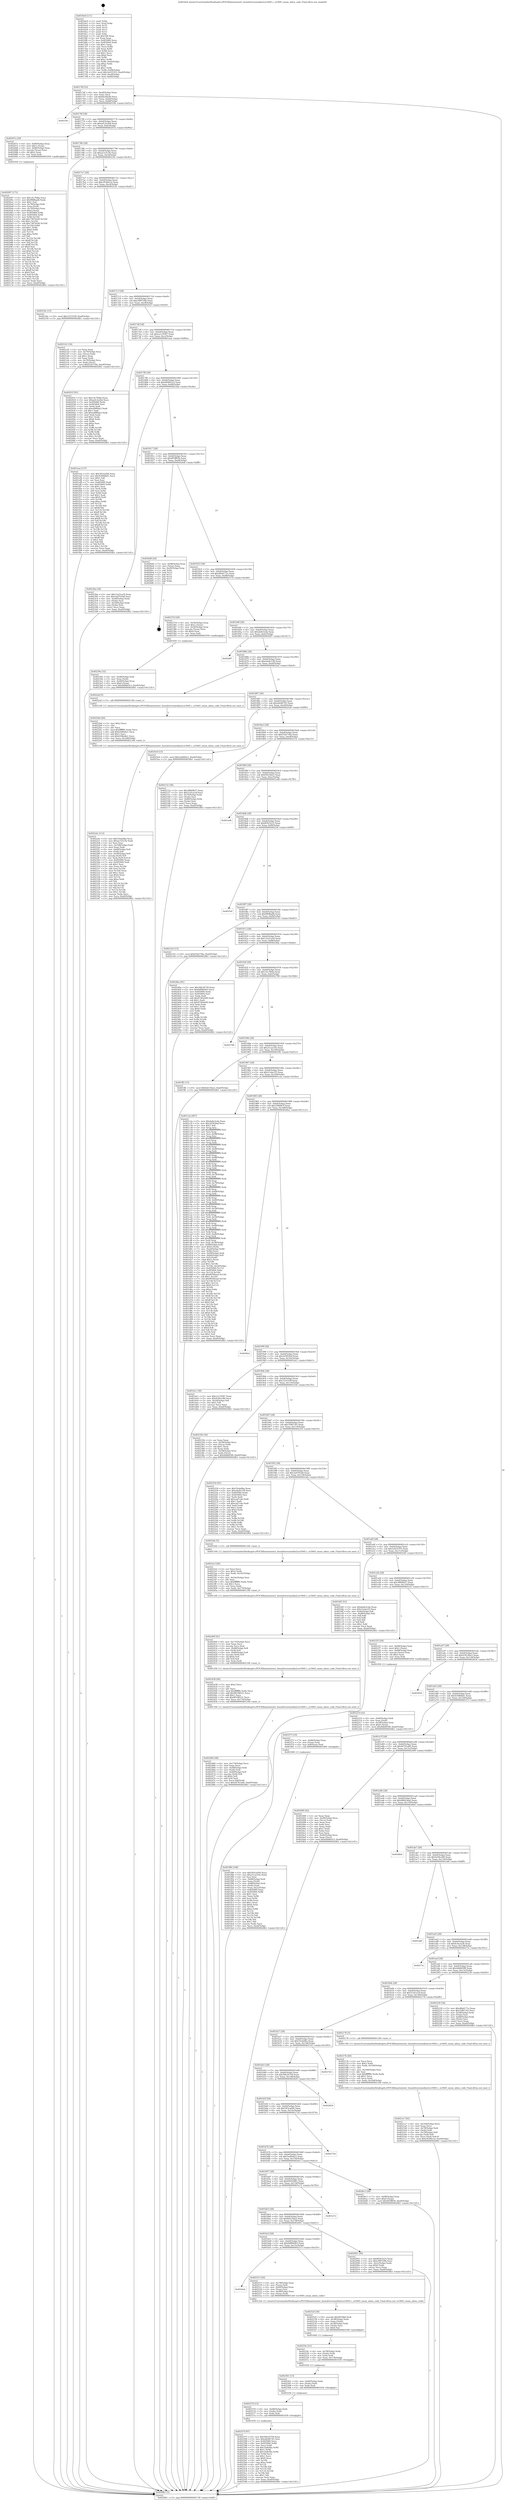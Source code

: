 digraph "0x4016e0" {
  label = "0x4016e0 (/mnt/c/Users/mathe/Desktop/tcc/POCII/binaries/extr_linuxdriversmediai2cov5645.c_ov5645_enum_mbus_code_Final-ollvm.out::main(0))"
  labelloc = "t"
  node[shape=record]

  Entry [label="",width=0.3,height=0.3,shape=circle,fillcolor=black,style=filled]
  "0x40174f" [label="{
     0x40174f [32]\l
     | [instrs]\l
     &nbsp;&nbsp;0x40174f \<+6\>: mov -0xa0(%rbp),%eax\l
     &nbsp;&nbsp;0x401755 \<+2\>: mov %eax,%ecx\l
     &nbsp;&nbsp;0x401757 \<+6\>: sub $0x8ecfdcd0,%ecx\l
     &nbsp;&nbsp;0x40175d \<+6\>: mov %eax,-0xb4(%rbp)\l
     &nbsp;&nbsp;0x401763 \<+6\>: mov %ecx,-0xb8(%rbp)\l
     &nbsp;&nbsp;0x401769 \<+6\>: je 00000000004025fe \<main+0xf1e\>\l
  }"]
  "0x4025fe" [label="{
     0x4025fe\l
  }", style=dashed]
  "0x40176f" [label="{
     0x40176f [28]\l
     | [instrs]\l
     &nbsp;&nbsp;0x40176f \<+5\>: jmp 0000000000401774 \<main+0x94\>\l
     &nbsp;&nbsp;0x401774 \<+6\>: mov -0xb4(%rbp),%eax\l
     &nbsp;&nbsp;0x40177a \<+5\>: sub $0xad12e2bd,%eax\l
     &nbsp;&nbsp;0x40177f \<+6\>: mov %eax,-0xbc(%rbp)\l
     &nbsp;&nbsp;0x401785 \<+6\>: je 000000000040207a \<main+0x99a\>\l
  }"]
  Exit [label="",width=0.3,height=0.3,shape=circle,fillcolor=black,style=filled,peripheries=2]
  "0x40207a" [label="{
     0x40207a [29]\l
     | [instrs]\l
     &nbsp;&nbsp;0x40207a \<+4\>: mov -0x80(%rbp),%rax\l
     &nbsp;&nbsp;0x40207e \<+6\>: movl $0x1,(%rax)\l
     &nbsp;&nbsp;0x402084 \<+4\>: mov -0x80(%rbp),%rax\l
     &nbsp;&nbsp;0x402088 \<+3\>: movslq (%rax),%rax\l
     &nbsp;&nbsp;0x40208b \<+4\>: shl $0x2,%rax\l
     &nbsp;&nbsp;0x40208f \<+3\>: mov %rax,%rdi\l
     &nbsp;&nbsp;0x402092 \<+5\>: call 0000000000401050 \<malloc@plt\>\l
     | [calls]\l
     &nbsp;&nbsp;0x401050 \{1\} (unknown)\l
  }"]
  "0x40178b" [label="{
     0x40178b [28]\l
     | [instrs]\l
     &nbsp;&nbsp;0x40178b \<+5\>: jmp 0000000000401790 \<main+0xb0\>\l
     &nbsp;&nbsp;0x401790 \<+6\>: mov -0xb4(%rbp),%eax\l
     &nbsp;&nbsp;0x401796 \<+5\>: sub $0xae7e5c5b,%eax\l
     &nbsp;&nbsp;0x40179b \<+6\>: mov %eax,-0xc0(%rbp)\l
     &nbsp;&nbsp;0x4017a1 \<+6\>: je 000000000040234c \<main+0xc6c\>\l
  }"]
  "0x40257f" [label="{
     0x40257f [97]\l
     | [instrs]\l
     &nbsp;&nbsp;0x40257f \<+5\>: mov $0x56b34759,%eax\l
     &nbsp;&nbsp;0x402584 \<+5\>: mov $0xeb046745,%esi\l
     &nbsp;&nbsp;0x402589 \<+7\>: mov 0x405060,%ecx\l
     &nbsp;&nbsp;0x402590 \<+8\>: mov 0x405064,%r8d\l
     &nbsp;&nbsp;0x402598 \<+3\>: mov %ecx,%r9d\l
     &nbsp;&nbsp;0x40259b \<+7\>: sub $0x1fa8cfba,%r9d\l
     &nbsp;&nbsp;0x4025a2 \<+4\>: sub $0x1,%r9d\l
     &nbsp;&nbsp;0x4025a6 \<+7\>: add $0x1fa8cfba,%r9d\l
     &nbsp;&nbsp;0x4025ad \<+4\>: imul %r9d,%ecx\l
     &nbsp;&nbsp;0x4025b1 \<+3\>: and $0x1,%ecx\l
     &nbsp;&nbsp;0x4025b4 \<+3\>: cmp $0x0,%ecx\l
     &nbsp;&nbsp;0x4025b7 \<+4\>: sete %r10b\l
     &nbsp;&nbsp;0x4025bb \<+4\>: cmp $0xa,%r8d\l
     &nbsp;&nbsp;0x4025bf \<+4\>: setl %r11b\l
     &nbsp;&nbsp;0x4025c3 \<+3\>: mov %r10b,%bl\l
     &nbsp;&nbsp;0x4025c6 \<+3\>: and %r11b,%bl\l
     &nbsp;&nbsp;0x4025c9 \<+3\>: xor %r11b,%r10b\l
     &nbsp;&nbsp;0x4025cc \<+3\>: or %r10b,%bl\l
     &nbsp;&nbsp;0x4025cf \<+3\>: test $0x1,%bl\l
     &nbsp;&nbsp;0x4025d2 \<+3\>: cmovne %esi,%eax\l
     &nbsp;&nbsp;0x4025d5 \<+6\>: mov %eax,-0xa0(%rbp)\l
     &nbsp;&nbsp;0x4025db \<+5\>: jmp 00000000004028b1 \<main+0x11d1\>\l
  }"]
  "0x40234c" [label="{
     0x40234c [15]\l
     | [instrs]\l
     &nbsp;&nbsp;0x40234c \<+10\>: movl $0x332101ff,-0xa0(%rbp)\l
     &nbsp;&nbsp;0x402356 \<+5\>: jmp 00000000004028b1 \<main+0x11d1\>\l
  }"]
  "0x4017a7" [label="{
     0x4017a7 [28]\l
     | [instrs]\l
     &nbsp;&nbsp;0x4017a7 \<+5\>: jmp 00000000004017ac \<main+0xcc\>\l
     &nbsp;&nbsp;0x4017ac \<+6\>: mov -0xb4(%rbp),%eax\l
     &nbsp;&nbsp;0x4017b2 \<+5\>: sub $0xc9546e1d,%eax\l
     &nbsp;&nbsp;0x4017b7 \<+6\>: mov %eax,-0xc4(%rbp)\l
     &nbsp;&nbsp;0x4017bd \<+6\>: je 00000000004021d1 \<main+0xaf1\>\l
  }"]
  "0x402570" [label="{
     0x402570 [15]\l
     | [instrs]\l
     &nbsp;&nbsp;0x402570 \<+4\>: mov -0x48(%rbp),%rdx\l
     &nbsp;&nbsp;0x402574 \<+3\>: mov (%rdx),%rdx\l
     &nbsp;&nbsp;0x402577 \<+3\>: mov %rdx,%rdi\l
     &nbsp;&nbsp;0x40257a \<+5\>: call 0000000000401030 \<free@plt\>\l
     | [calls]\l
     &nbsp;&nbsp;0x401030 \{1\} (unknown)\l
  }"]
  "0x4021d1" [label="{
     0x4021d1 [34]\l
     | [instrs]\l
     &nbsp;&nbsp;0x4021d1 \<+2\>: xor %eax,%eax\l
     &nbsp;&nbsp;0x4021d3 \<+4\>: mov -0x70(%rbp),%rcx\l
     &nbsp;&nbsp;0x4021d7 \<+2\>: mov (%rcx),%edx\l
     &nbsp;&nbsp;0x4021d9 \<+3\>: sub $0x1,%eax\l
     &nbsp;&nbsp;0x4021dc \<+2\>: sub %eax,%edx\l
     &nbsp;&nbsp;0x4021de \<+4\>: mov -0x70(%rbp),%rcx\l
     &nbsp;&nbsp;0x4021e2 \<+2\>: mov %edx,(%rcx)\l
     &nbsp;&nbsp;0x4021e4 \<+10\>: movl $0xf32b739a,-0xa0(%rbp)\l
     &nbsp;&nbsp;0x4021ee \<+5\>: jmp 00000000004028b1 \<main+0x11d1\>\l
  }"]
  "0x4017c3" [label="{
     0x4017c3 [28]\l
     | [instrs]\l
     &nbsp;&nbsp;0x4017c3 \<+5\>: jmp 00000000004017c8 \<main+0xe8\>\l
     &nbsp;&nbsp;0x4017c8 \<+6\>: mov -0xb4(%rbp),%eax\l
     &nbsp;&nbsp;0x4017ce \<+5\>: sub $0xc9f9729b,%eax\l
     &nbsp;&nbsp;0x4017d3 \<+6\>: mov %eax,-0xc8(%rbp)\l
     &nbsp;&nbsp;0x4017d9 \<+6\>: je 000000000040201f \<main+0x93f\>\l
  }"]
  "0x402561" [label="{
     0x402561 [15]\l
     | [instrs]\l
     &nbsp;&nbsp;0x402561 \<+4\>: mov -0x60(%rbp),%rdx\l
     &nbsp;&nbsp;0x402565 \<+3\>: mov (%rdx),%rdx\l
     &nbsp;&nbsp;0x402568 \<+3\>: mov %rdx,%rdi\l
     &nbsp;&nbsp;0x40256b \<+5\>: call 0000000000401030 \<free@plt\>\l
     | [calls]\l
     &nbsp;&nbsp;0x401030 \{1\} (unknown)\l
  }"]
  "0x40201f" [label="{
     0x40201f [91]\l
     | [instrs]\l
     &nbsp;&nbsp;0x40201f \<+5\>: mov $0x14c7fd4a,%eax\l
     &nbsp;&nbsp;0x402024 \<+5\>: mov $0xad12e2bd,%ecx\l
     &nbsp;&nbsp;0x402029 \<+7\>: mov 0x405060,%edx\l
     &nbsp;&nbsp;0x402030 \<+7\>: mov 0x405064,%esi\l
     &nbsp;&nbsp;0x402037 \<+2\>: mov %edx,%edi\l
     &nbsp;&nbsp;0x402039 \<+6\>: sub $0xed9f0da3,%edi\l
     &nbsp;&nbsp;0x40203f \<+3\>: sub $0x1,%edi\l
     &nbsp;&nbsp;0x402042 \<+6\>: add $0xed9f0da3,%edi\l
     &nbsp;&nbsp;0x402048 \<+3\>: imul %edi,%edx\l
     &nbsp;&nbsp;0x40204b \<+3\>: and $0x1,%edx\l
     &nbsp;&nbsp;0x40204e \<+3\>: cmp $0x0,%edx\l
     &nbsp;&nbsp;0x402051 \<+4\>: sete %r8b\l
     &nbsp;&nbsp;0x402055 \<+3\>: cmp $0xa,%esi\l
     &nbsp;&nbsp;0x402058 \<+4\>: setl %r9b\l
     &nbsp;&nbsp;0x40205c \<+3\>: mov %r8b,%r10b\l
     &nbsp;&nbsp;0x40205f \<+3\>: and %r9b,%r10b\l
     &nbsp;&nbsp;0x402062 \<+3\>: xor %r9b,%r8b\l
     &nbsp;&nbsp;0x402065 \<+3\>: or %r8b,%r10b\l
     &nbsp;&nbsp;0x402068 \<+4\>: test $0x1,%r10b\l
     &nbsp;&nbsp;0x40206c \<+3\>: cmovne %ecx,%eax\l
     &nbsp;&nbsp;0x40206f \<+6\>: mov %eax,-0xa0(%rbp)\l
     &nbsp;&nbsp;0x402075 \<+5\>: jmp 00000000004028b1 \<main+0x11d1\>\l
  }"]
  "0x4017df" [label="{
     0x4017df [28]\l
     | [instrs]\l
     &nbsp;&nbsp;0x4017df \<+5\>: jmp 00000000004017e4 \<main+0x104\>\l
     &nbsp;&nbsp;0x4017e4 \<+6\>: mov -0xb4(%rbp),%eax\l
     &nbsp;&nbsp;0x4017ea \<+5\>: sub $0xca119587,%eax\l
     &nbsp;&nbsp;0x4017ef \<+6\>: mov %eax,-0xcc(%rbp)\l
     &nbsp;&nbsp;0x4017f5 \<+6\>: je 0000000000401eea \<main+0x80a\>\l
  }"]
  "0x40254c" [label="{
     0x40254c [21]\l
     | [instrs]\l
     &nbsp;&nbsp;0x40254c \<+4\>: mov -0x78(%rbp),%rdx\l
     &nbsp;&nbsp;0x402550 \<+3\>: mov (%rdx),%rdx\l
     &nbsp;&nbsp;0x402553 \<+3\>: mov %rdx,%rdi\l
     &nbsp;&nbsp;0x402556 \<+6\>: mov %eax,-0x178(%rbp)\l
     &nbsp;&nbsp;0x40255c \<+5\>: call 0000000000401030 \<free@plt\>\l
     | [calls]\l
     &nbsp;&nbsp;0x401030 \{1\} (unknown)\l
  }"]
  "0x401eea" [label="{
     0x401eea [137]\l
     | [instrs]\l
     &nbsp;&nbsp;0x401eea \<+5\>: mov $0x583cad56,%eax\l
     &nbsp;&nbsp;0x401eef \<+5\>: mov $0x4349b6d1,%ecx\l
     &nbsp;&nbsp;0x401ef4 \<+2\>: mov $0x1,%dl\l
     &nbsp;&nbsp;0x401ef6 \<+2\>: xor %esi,%esi\l
     &nbsp;&nbsp;0x401ef8 \<+7\>: mov 0x405060,%edi\l
     &nbsp;&nbsp;0x401eff \<+8\>: mov 0x405064,%r8d\l
     &nbsp;&nbsp;0x401f07 \<+3\>: sub $0x1,%esi\l
     &nbsp;&nbsp;0x401f0a \<+3\>: mov %edi,%r9d\l
     &nbsp;&nbsp;0x401f0d \<+3\>: add %esi,%r9d\l
     &nbsp;&nbsp;0x401f10 \<+4\>: imul %r9d,%edi\l
     &nbsp;&nbsp;0x401f14 \<+3\>: and $0x1,%edi\l
     &nbsp;&nbsp;0x401f17 \<+3\>: cmp $0x0,%edi\l
     &nbsp;&nbsp;0x401f1a \<+4\>: sete %r10b\l
     &nbsp;&nbsp;0x401f1e \<+4\>: cmp $0xa,%r8d\l
     &nbsp;&nbsp;0x401f22 \<+4\>: setl %r11b\l
     &nbsp;&nbsp;0x401f26 \<+3\>: mov %r10b,%bl\l
     &nbsp;&nbsp;0x401f29 \<+3\>: xor $0xff,%bl\l
     &nbsp;&nbsp;0x401f2c \<+3\>: mov %r11b,%r14b\l
     &nbsp;&nbsp;0x401f2f \<+4\>: xor $0xff,%r14b\l
     &nbsp;&nbsp;0x401f33 \<+3\>: xor $0x1,%dl\l
     &nbsp;&nbsp;0x401f36 \<+3\>: mov %bl,%r15b\l
     &nbsp;&nbsp;0x401f39 \<+4\>: and $0xff,%r15b\l
     &nbsp;&nbsp;0x401f3d \<+3\>: and %dl,%r10b\l
     &nbsp;&nbsp;0x401f40 \<+3\>: mov %r14b,%r12b\l
     &nbsp;&nbsp;0x401f43 \<+4\>: and $0xff,%r12b\l
     &nbsp;&nbsp;0x401f47 \<+3\>: and %dl,%r11b\l
     &nbsp;&nbsp;0x401f4a \<+3\>: or %r10b,%r15b\l
     &nbsp;&nbsp;0x401f4d \<+3\>: or %r11b,%r12b\l
     &nbsp;&nbsp;0x401f50 \<+3\>: xor %r12b,%r15b\l
     &nbsp;&nbsp;0x401f53 \<+3\>: or %r14b,%bl\l
     &nbsp;&nbsp;0x401f56 \<+3\>: xor $0xff,%bl\l
     &nbsp;&nbsp;0x401f59 \<+3\>: or $0x1,%dl\l
     &nbsp;&nbsp;0x401f5c \<+2\>: and %dl,%bl\l
     &nbsp;&nbsp;0x401f5e \<+3\>: or %bl,%r15b\l
     &nbsp;&nbsp;0x401f61 \<+4\>: test $0x1,%r15b\l
     &nbsp;&nbsp;0x401f65 \<+3\>: cmovne %ecx,%eax\l
     &nbsp;&nbsp;0x401f68 \<+6\>: mov %eax,-0xa0(%rbp)\l
     &nbsp;&nbsp;0x401f6e \<+5\>: jmp 00000000004028b1 \<main+0x11d1\>\l
  }"]
  "0x4017fb" [label="{
     0x4017fb [28]\l
     | [instrs]\l
     &nbsp;&nbsp;0x4017fb \<+5\>: jmp 0000000000401800 \<main+0x120\>\l
     &nbsp;&nbsp;0x401800 \<+6\>: mov -0xb4(%rbp),%eax\l
     &nbsp;&nbsp;0x401806 \<+5\>: sub $0xd408d3c5,%eax\l
     &nbsp;&nbsp;0x40180b \<+6\>: mov %eax,-0xd0(%rbp)\l
     &nbsp;&nbsp;0x401811 \<+6\>: je 00000000004023ba \<main+0xcda\>\l
  }"]
  "0x40252f" [label="{
     0x40252f [29]\l
     | [instrs]\l
     &nbsp;&nbsp;0x40252f \<+10\>: movabs $0x4030b6,%rdi\l
     &nbsp;&nbsp;0x402539 \<+4\>: mov -0x38(%rbp),%rdx\l
     &nbsp;&nbsp;0x40253d \<+2\>: mov %eax,(%rdx)\l
     &nbsp;&nbsp;0x40253f \<+4\>: mov -0x38(%rbp),%rdx\l
     &nbsp;&nbsp;0x402543 \<+2\>: mov (%rdx),%esi\l
     &nbsp;&nbsp;0x402545 \<+2\>: mov $0x0,%al\l
     &nbsp;&nbsp;0x402547 \<+5\>: call 0000000000401040 \<printf@plt\>\l
     | [calls]\l
     &nbsp;&nbsp;0x401040 \{1\} (unknown)\l
  }"]
  "0x4023ba" [label="{
     0x4023ba [36]\l
     | [instrs]\l
     &nbsp;&nbsp;0x4023ba \<+5\>: mov $0x12a51a18,%eax\l
     &nbsp;&nbsp;0x4023bf \<+5\>: mov $0x3ad701b8,%ecx\l
     &nbsp;&nbsp;0x4023c4 \<+4\>: mov -0x40(%rbp),%rdx\l
     &nbsp;&nbsp;0x4023c8 \<+2\>: mov (%rdx),%esi\l
     &nbsp;&nbsp;0x4023ca \<+4\>: mov -0x50(%rbp),%rdx\l
     &nbsp;&nbsp;0x4023ce \<+2\>: cmp (%rdx),%esi\l
     &nbsp;&nbsp;0x4023d0 \<+3\>: cmovl %ecx,%eax\l
     &nbsp;&nbsp;0x4023d3 \<+6\>: mov %eax,-0xa0(%rbp)\l
     &nbsp;&nbsp;0x4023d9 \<+5\>: jmp 00000000004028b1 \<main+0x11d1\>\l
  }"]
  "0x401817" [label="{
     0x401817 [28]\l
     | [instrs]\l
     &nbsp;&nbsp;0x401817 \<+5\>: jmp 000000000040181c \<main+0x13c\>\l
     &nbsp;&nbsp;0x40181c \<+6\>: mov -0xb4(%rbp),%eax\l
     &nbsp;&nbsp;0x401822 \<+5\>: sub $0xd93ff05b,%eax\l
     &nbsp;&nbsp;0x401827 \<+6\>: mov %eax,-0xd4(%rbp)\l
     &nbsp;&nbsp;0x40182d \<+6\>: je 00000000004026df \<main+0xfff\>\l
  }"]
  "0x401beb" [label="{
     0x401beb\l
  }", style=dashed]
  "0x4026df" [label="{
     0x4026df [24]\l
     | [instrs]\l
     &nbsp;&nbsp;0x4026df \<+7\>: mov -0x98(%rbp),%rax\l
     &nbsp;&nbsp;0x4026e6 \<+2\>: mov (%rax),%eax\l
     &nbsp;&nbsp;0x4026e8 \<+4\>: lea -0x28(%rbp),%rsp\l
     &nbsp;&nbsp;0x4026ec \<+1\>: pop %rbx\l
     &nbsp;&nbsp;0x4026ed \<+2\>: pop %r12\l
     &nbsp;&nbsp;0x4026ef \<+2\>: pop %r13\l
     &nbsp;&nbsp;0x4026f1 \<+2\>: pop %r14\l
     &nbsp;&nbsp;0x4026f3 \<+2\>: pop %r15\l
     &nbsp;&nbsp;0x4026f5 \<+1\>: pop %rbp\l
     &nbsp;&nbsp;0x4026f6 \<+1\>: ret\l
  }"]
  "0x401833" [label="{
     0x401833 [28]\l
     | [instrs]\l
     &nbsp;&nbsp;0x401833 \<+5\>: jmp 0000000000401838 \<main+0x158\>\l
     &nbsp;&nbsp;0x401838 \<+6\>: mov -0xb4(%rbp),%eax\l
     &nbsp;&nbsp;0x40183e \<+5\>: sub $0xd9e6171e,%eax\l
     &nbsp;&nbsp;0x401843 \<+6\>: mov %eax,-0xd8(%rbp)\l
     &nbsp;&nbsp;0x401849 \<+6\>: je 000000000040237d \<main+0xc9d\>\l
  }"]
  "0x402515" [label="{
     0x402515 [26]\l
     | [instrs]\l
     &nbsp;&nbsp;0x402515 \<+4\>: mov -0x78(%rbp),%rax\l
     &nbsp;&nbsp;0x402519 \<+3\>: mov (%rax),%rdi\l
     &nbsp;&nbsp;0x40251c \<+4\>: mov -0x60(%rbp),%rax\l
     &nbsp;&nbsp;0x402520 \<+3\>: mov (%rax),%rsi\l
     &nbsp;&nbsp;0x402523 \<+4\>: mov -0x48(%rbp),%rax\l
     &nbsp;&nbsp;0x402527 \<+3\>: mov (%rax),%rdx\l
     &nbsp;&nbsp;0x40252a \<+5\>: call 00000000004013e0 \<ov5645_enum_mbus_code\>\l
     | [calls]\l
     &nbsp;&nbsp;0x4013e0 \{1\} (/mnt/c/Users/mathe/Desktop/tcc/POCII/binaries/extr_linuxdriversmediai2cov5645.c_ov5645_enum_mbus_code_Final-ollvm.out::ov5645_enum_mbus_code)\l
  }"]
  "0x40237d" [label="{
     0x40237d [29]\l
     | [instrs]\l
     &nbsp;&nbsp;0x40237d \<+4\>: mov -0x50(%rbp),%rax\l
     &nbsp;&nbsp;0x402381 \<+6\>: movl $0x1,(%rax)\l
     &nbsp;&nbsp;0x402387 \<+4\>: mov -0x50(%rbp),%rax\l
     &nbsp;&nbsp;0x40238b \<+3\>: movslq (%rax),%rax\l
     &nbsp;&nbsp;0x40238e \<+4\>: shl $0x4,%rax\l
     &nbsp;&nbsp;0x402392 \<+3\>: mov %rax,%rdi\l
     &nbsp;&nbsp;0x402395 \<+5\>: call 0000000000401050 \<malloc@plt\>\l
     | [calls]\l
     &nbsp;&nbsp;0x401050 \{1\} (unknown)\l
  }"]
  "0x40184f" [label="{
     0x40184f [28]\l
     | [instrs]\l
     &nbsp;&nbsp;0x40184f \<+5\>: jmp 0000000000401854 \<main+0x174\>\l
     &nbsp;&nbsp;0x401854 \<+6\>: mov -0xb4(%rbp),%eax\l
     &nbsp;&nbsp;0x40185a \<+5\>: sub $0xda9e3cda,%eax\l
     &nbsp;&nbsp;0x40185f \<+6\>: mov %eax,-0xdc(%rbp)\l
     &nbsp;&nbsp;0x401865 \<+6\>: je 00000000004026f7 \<main+0x1017\>\l
  }"]
  "0x402460" [label="{
     0x402460 [48]\l
     | [instrs]\l
     &nbsp;&nbsp;0x402460 \<+6\>: mov -0x174(%rbp),%ecx\l
     &nbsp;&nbsp;0x402466 \<+3\>: imul %eax,%ecx\l
     &nbsp;&nbsp;0x402469 \<+4\>: mov -0x48(%rbp),%rdi\l
     &nbsp;&nbsp;0x40246d \<+3\>: mov (%rdi),%rdi\l
     &nbsp;&nbsp;0x402470 \<+4\>: mov -0x40(%rbp),%r8\l
     &nbsp;&nbsp;0x402474 \<+3\>: movslq (%r8),%r8\l
     &nbsp;&nbsp;0x402477 \<+4\>: shl $0x4,%r8\l
     &nbsp;&nbsp;0x40247b \<+3\>: add %r8,%rdi\l
     &nbsp;&nbsp;0x40247e \<+3\>: mov %ecx,0x8(%rdi)\l
     &nbsp;&nbsp;0x402481 \<+10\>: movl $0x44761a60,-0xa0(%rbp)\l
     &nbsp;&nbsp;0x40248b \<+5\>: jmp 00000000004028b1 \<main+0x11d1\>\l
  }"]
  "0x4026f7" [label="{
     0x4026f7\l
  }", style=dashed]
  "0x40186b" [label="{
     0x40186b [28]\l
     | [instrs]\l
     &nbsp;&nbsp;0x40186b \<+5\>: jmp 0000000000401870 \<main+0x190\>\l
     &nbsp;&nbsp;0x401870 \<+6\>: mov -0xb4(%rbp),%eax\l
     &nbsp;&nbsp;0x401876 \<+5\>: sub $0xe4a9c538,%eax\l
     &nbsp;&nbsp;0x40187b \<+6\>: mov %eax,-0xe0(%rbp)\l
     &nbsp;&nbsp;0x401881 \<+6\>: je 00000000004022af \<main+0xbcf\>\l
  }"]
  "0x402438" [label="{
     0x402438 [40]\l
     | [instrs]\l
     &nbsp;&nbsp;0x402438 \<+5\>: mov $0x2,%ecx\l
     &nbsp;&nbsp;0x40243d \<+1\>: cltd\l
     &nbsp;&nbsp;0x40243e \<+2\>: idiv %ecx\l
     &nbsp;&nbsp;0x402440 \<+6\>: imul $0xfffffffe,%edx,%ecx\l
     &nbsp;&nbsp;0x402446 \<+6\>: add $0x96198521,%ecx\l
     &nbsp;&nbsp;0x40244c \<+3\>: add $0x1,%ecx\l
     &nbsp;&nbsp;0x40244f \<+6\>: sub $0x96198521,%ecx\l
     &nbsp;&nbsp;0x402455 \<+6\>: mov %ecx,-0x174(%rbp)\l
     &nbsp;&nbsp;0x40245b \<+5\>: call 0000000000401160 \<next_i\>\l
     | [calls]\l
     &nbsp;&nbsp;0x401160 \{1\} (/mnt/c/Users/mathe/Desktop/tcc/POCII/binaries/extr_linuxdriversmediai2cov5645.c_ov5645_enum_mbus_code_Final-ollvm.out::next_i)\l
  }"]
  "0x4022af" [label="{
     0x4022af [5]\l
     | [instrs]\l
     &nbsp;&nbsp;0x4022af \<+5\>: call 0000000000401160 \<next_i\>\l
     | [calls]\l
     &nbsp;&nbsp;0x401160 \{1\} (/mnt/c/Users/mathe/Desktop/tcc/POCII/binaries/extr_linuxdriversmediai2cov5645.c_ov5645_enum_mbus_code_Final-ollvm.out::next_i)\l
  }"]
  "0x401887" [label="{
     0x401887 [28]\l
     | [instrs]\l
     &nbsp;&nbsp;0x401887 \<+5\>: jmp 000000000040188c \<main+0x1ac\>\l
     &nbsp;&nbsp;0x40188c \<+6\>: mov -0xb4(%rbp),%eax\l
     &nbsp;&nbsp;0x401892 \<+5\>: sub $0xeb046745,%eax\l
     &nbsp;&nbsp;0x401897 \<+6\>: mov %eax,-0xe4(%rbp)\l
     &nbsp;&nbsp;0x40189d \<+6\>: je 00000000004025e0 \<main+0xf00\>\l
  }"]
  "0x40240f" [label="{
     0x40240f [41]\l
     | [instrs]\l
     &nbsp;&nbsp;0x40240f \<+6\>: mov -0x170(%rbp),%ecx\l
     &nbsp;&nbsp;0x402415 \<+3\>: imul %eax,%ecx\l
     &nbsp;&nbsp;0x402418 \<+3\>: movslq %ecx,%rdi\l
     &nbsp;&nbsp;0x40241b \<+4\>: mov -0x48(%rbp),%r8\l
     &nbsp;&nbsp;0x40241f \<+3\>: mov (%r8),%r8\l
     &nbsp;&nbsp;0x402422 \<+4\>: mov -0x40(%rbp),%r9\l
     &nbsp;&nbsp;0x402426 \<+3\>: movslq (%r9),%r9\l
     &nbsp;&nbsp;0x402429 \<+4\>: shl $0x4,%r9\l
     &nbsp;&nbsp;0x40242d \<+3\>: add %r9,%r8\l
     &nbsp;&nbsp;0x402430 \<+3\>: mov %rdi,(%r8)\l
     &nbsp;&nbsp;0x402433 \<+5\>: call 0000000000401160 \<next_i\>\l
     | [calls]\l
     &nbsp;&nbsp;0x401160 \{1\} (/mnt/c/Users/mathe/Desktop/tcc/POCII/binaries/extr_linuxdriversmediai2cov5645.c_ov5645_enum_mbus_code_Final-ollvm.out::next_i)\l
  }"]
  "0x4025e0" [label="{
     0x4025e0 [15]\l
     | [instrs]\l
     &nbsp;&nbsp;0x4025e0 \<+10\>: movl $0x5ed00dc2,-0xa0(%rbp)\l
     &nbsp;&nbsp;0x4025ea \<+5\>: jmp 00000000004028b1 \<main+0x11d1\>\l
  }"]
  "0x4018a3" [label="{
     0x4018a3 [28]\l
     | [instrs]\l
     &nbsp;&nbsp;0x4018a3 \<+5\>: jmp 00000000004018a8 \<main+0x1c8\>\l
     &nbsp;&nbsp;0x4018a8 \<+6\>: mov -0xb4(%rbp),%eax\l
     &nbsp;&nbsp;0x4018ae \<+5\>: sub $0xf32b739a,%eax\l
     &nbsp;&nbsp;0x4018b3 \<+6\>: mov %eax,-0xe8(%rbp)\l
     &nbsp;&nbsp;0x4018b9 \<+6\>: je 0000000000402152 \<main+0xa72\>\l
  }"]
  "0x4023e3" [label="{
     0x4023e3 [44]\l
     | [instrs]\l
     &nbsp;&nbsp;0x4023e3 \<+2\>: xor %ecx,%ecx\l
     &nbsp;&nbsp;0x4023e5 \<+5\>: mov $0x2,%edx\l
     &nbsp;&nbsp;0x4023ea \<+6\>: mov %edx,-0x16c(%rbp)\l
     &nbsp;&nbsp;0x4023f0 \<+1\>: cltd\l
     &nbsp;&nbsp;0x4023f1 \<+6\>: mov -0x16c(%rbp),%esi\l
     &nbsp;&nbsp;0x4023f7 \<+2\>: idiv %esi\l
     &nbsp;&nbsp;0x4023f9 \<+6\>: imul $0xfffffffe,%edx,%edx\l
     &nbsp;&nbsp;0x4023ff \<+3\>: sub $0x1,%ecx\l
     &nbsp;&nbsp;0x402402 \<+2\>: sub %ecx,%edx\l
     &nbsp;&nbsp;0x402404 \<+6\>: mov %edx,-0x170(%rbp)\l
     &nbsp;&nbsp;0x40240a \<+5\>: call 0000000000401160 \<next_i\>\l
     | [calls]\l
     &nbsp;&nbsp;0x401160 \{1\} (/mnt/c/Users/mathe/Desktop/tcc/POCII/binaries/extr_linuxdriversmediai2cov5645.c_ov5645_enum_mbus_code_Final-ollvm.out::next_i)\l
  }"]
  "0x402152" [label="{
     0x402152 [36]\l
     | [instrs]\l
     &nbsp;&nbsp;0x402152 \<+5\>: mov $0x3f600b57,%eax\l
     &nbsp;&nbsp;0x402157 \<+5\>: mov $0x51d1a1ef,%ecx\l
     &nbsp;&nbsp;0x40215c \<+4\>: mov -0x70(%rbp),%rdx\l
     &nbsp;&nbsp;0x402160 \<+2\>: mov (%rdx),%esi\l
     &nbsp;&nbsp;0x402162 \<+4\>: mov -0x80(%rbp),%rdx\l
     &nbsp;&nbsp;0x402166 \<+2\>: cmp (%rdx),%esi\l
     &nbsp;&nbsp;0x402168 \<+3\>: cmovl %ecx,%eax\l
     &nbsp;&nbsp;0x40216b \<+6\>: mov %eax,-0xa0(%rbp)\l
     &nbsp;&nbsp;0x402171 \<+5\>: jmp 00000000004028b1 \<main+0x11d1\>\l
  }"]
  "0x4018bf" [label="{
     0x4018bf [28]\l
     | [instrs]\l
     &nbsp;&nbsp;0x4018bf \<+5\>: jmp 00000000004018c4 \<main+0x1e4\>\l
     &nbsp;&nbsp;0x4018c4 \<+6\>: mov -0xb4(%rbp),%eax\l
     &nbsp;&nbsp;0x4018ca \<+5\>: sub $0xf5618de5,%eax\l
     &nbsp;&nbsp;0x4018cf \<+6\>: mov %eax,-0xec(%rbp)\l
     &nbsp;&nbsp;0x4018d5 \<+6\>: je 0000000000401edb \<main+0x7fb\>\l
  }"]
  "0x40239a" [label="{
     0x40239a [32]\l
     | [instrs]\l
     &nbsp;&nbsp;0x40239a \<+4\>: mov -0x48(%rbp),%rdi\l
     &nbsp;&nbsp;0x40239e \<+3\>: mov %rax,(%rdi)\l
     &nbsp;&nbsp;0x4023a1 \<+4\>: mov -0x40(%rbp),%rax\l
     &nbsp;&nbsp;0x4023a5 \<+6\>: movl $0x0,(%rax)\l
     &nbsp;&nbsp;0x4023ab \<+10\>: movl $0xd408d3c5,-0xa0(%rbp)\l
     &nbsp;&nbsp;0x4023b5 \<+5\>: jmp 00000000004028b1 \<main+0x11d1\>\l
  }"]
  "0x401edb" [label="{
     0x401edb\l
  }", style=dashed]
  "0x4018db" [label="{
     0x4018db [28]\l
     | [instrs]\l
     &nbsp;&nbsp;0x4018db \<+5\>: jmp 00000000004018e0 \<main+0x200\>\l
     &nbsp;&nbsp;0x4018e0 \<+6\>: mov -0xb4(%rbp),%eax\l
     &nbsp;&nbsp;0x4018e6 \<+5\>: sub $0xf6503225,%eax\l
     &nbsp;&nbsp;0x4018eb \<+6\>: mov %eax,-0xf0(%rbp)\l
     &nbsp;&nbsp;0x4018f1 \<+6\>: je 00000000004025ef \<main+0xf0f\>\l
  }"]
  "0x4022dc" [label="{
     0x4022dc [112]\l
     | [instrs]\l
     &nbsp;&nbsp;0x4022dc \<+5\>: mov $0x55edefba,%ecx\l
     &nbsp;&nbsp;0x4022e1 \<+5\>: mov $0xae7e5c5b,%edx\l
     &nbsp;&nbsp;0x4022e6 \<+2\>: xor %esi,%esi\l
     &nbsp;&nbsp;0x4022e8 \<+6\>: mov -0x168(%rbp),%edi\l
     &nbsp;&nbsp;0x4022ee \<+3\>: imul %eax,%edi\l
     &nbsp;&nbsp;0x4022f1 \<+4\>: mov -0x60(%rbp),%r8\l
     &nbsp;&nbsp;0x4022f5 \<+3\>: mov (%r8),%r8\l
     &nbsp;&nbsp;0x4022f8 \<+4\>: mov -0x58(%rbp),%r9\l
     &nbsp;&nbsp;0x4022fc \<+3\>: movslq (%r9),%r9\l
     &nbsp;&nbsp;0x4022ff \<+4\>: mov %edi,(%r8,%r9,4)\l
     &nbsp;&nbsp;0x402303 \<+7\>: mov 0x405060,%eax\l
     &nbsp;&nbsp;0x40230a \<+7\>: mov 0x405064,%edi\l
     &nbsp;&nbsp;0x402311 \<+3\>: sub $0x1,%esi\l
     &nbsp;&nbsp;0x402314 \<+3\>: mov %eax,%r10d\l
     &nbsp;&nbsp;0x402317 \<+3\>: add %esi,%r10d\l
     &nbsp;&nbsp;0x40231a \<+4\>: imul %r10d,%eax\l
     &nbsp;&nbsp;0x40231e \<+3\>: and $0x1,%eax\l
     &nbsp;&nbsp;0x402321 \<+3\>: cmp $0x0,%eax\l
     &nbsp;&nbsp;0x402324 \<+4\>: sete %r11b\l
     &nbsp;&nbsp;0x402328 \<+3\>: cmp $0xa,%edi\l
     &nbsp;&nbsp;0x40232b \<+3\>: setl %bl\l
     &nbsp;&nbsp;0x40232e \<+3\>: mov %r11b,%r14b\l
     &nbsp;&nbsp;0x402331 \<+3\>: and %bl,%r14b\l
     &nbsp;&nbsp;0x402334 \<+3\>: xor %bl,%r11b\l
     &nbsp;&nbsp;0x402337 \<+3\>: or %r11b,%r14b\l
     &nbsp;&nbsp;0x40233a \<+4\>: test $0x1,%r14b\l
     &nbsp;&nbsp;0x40233e \<+3\>: cmovne %edx,%ecx\l
     &nbsp;&nbsp;0x402341 \<+6\>: mov %ecx,-0xa0(%rbp)\l
     &nbsp;&nbsp;0x402347 \<+5\>: jmp 00000000004028b1 \<main+0x11d1\>\l
  }"]
  "0x4025ef" [label="{
     0x4025ef\l
  }", style=dashed]
  "0x4018f7" [label="{
     0x4018f7 [28]\l
     | [instrs]\l
     &nbsp;&nbsp;0x4018f7 \<+5\>: jmp 00000000004018fc \<main+0x21c\>\l
     &nbsp;&nbsp;0x4018fc \<+6\>: mov -0xb4(%rbp),%eax\l
     &nbsp;&nbsp;0x401902 \<+5\>: sub $0xf96fbad8,%eax\l
     &nbsp;&nbsp;0x401907 \<+6\>: mov %eax,-0xf4(%rbp)\l
     &nbsp;&nbsp;0x40190d \<+6\>: je 0000000000402143 \<main+0xa63\>\l
  }"]
  "0x4022b4" [label="{
     0x4022b4 [40]\l
     | [instrs]\l
     &nbsp;&nbsp;0x4022b4 \<+5\>: mov $0x2,%ecx\l
     &nbsp;&nbsp;0x4022b9 \<+1\>: cltd\l
     &nbsp;&nbsp;0x4022ba \<+2\>: idiv %ecx\l
     &nbsp;&nbsp;0x4022bc \<+6\>: imul $0xfffffffe,%edx,%ecx\l
     &nbsp;&nbsp;0x4022c2 \<+6\>: add $0xb508e6e1,%ecx\l
     &nbsp;&nbsp;0x4022c8 \<+3\>: add $0x1,%ecx\l
     &nbsp;&nbsp;0x4022cb \<+6\>: sub $0xb508e6e1,%ecx\l
     &nbsp;&nbsp;0x4022d1 \<+6\>: mov %ecx,-0x168(%rbp)\l
     &nbsp;&nbsp;0x4022d7 \<+5\>: call 0000000000401160 \<next_i\>\l
     | [calls]\l
     &nbsp;&nbsp;0x401160 \{1\} (/mnt/c/Users/mathe/Desktop/tcc/POCII/binaries/extr_linuxdriversmediai2cov5645.c_ov5645_enum_mbus_code_Final-ollvm.out::next_i)\l
  }"]
  "0x402143" [label="{
     0x402143 [15]\l
     | [instrs]\l
     &nbsp;&nbsp;0x402143 \<+10\>: movl $0xf32b739a,-0xa0(%rbp)\l
     &nbsp;&nbsp;0x40214d \<+5\>: jmp 00000000004028b1 \<main+0x11d1\>\l
  }"]
  "0x401913" [label="{
     0x401913 [28]\l
     | [instrs]\l
     &nbsp;&nbsp;0x401913 \<+5\>: jmp 0000000000401918 \<main+0x238\>\l
     &nbsp;&nbsp;0x401918 \<+6\>: mov -0xb4(%rbp),%eax\l
     &nbsp;&nbsp;0x40191e \<+5\>: sub $0x12a51a18,%eax\l
     &nbsp;&nbsp;0x401923 \<+6\>: mov %eax,-0xf8(%rbp)\l
     &nbsp;&nbsp;0x401929 \<+6\>: je 00000000004024ba \<main+0xdda\>\l
  }"]
  "0x402210" [label="{
     0x402210 [32]\l
     | [instrs]\l
     &nbsp;&nbsp;0x402210 \<+4\>: mov -0x60(%rbp),%rdi\l
     &nbsp;&nbsp;0x402214 \<+3\>: mov %rax,(%rdi)\l
     &nbsp;&nbsp;0x402217 \<+4\>: mov -0x58(%rbp),%rax\l
     &nbsp;&nbsp;0x40221b \<+6\>: movl $0x0,(%rax)\l
     &nbsp;&nbsp;0x402221 \<+10\>: movl $0x4db845f8,-0xa0(%rbp)\l
     &nbsp;&nbsp;0x40222b \<+5\>: jmp 00000000004028b1 \<main+0x11d1\>\l
  }"]
  "0x4024ba" [label="{
     0x4024ba [91]\l
     | [instrs]\l
     &nbsp;&nbsp;0x4024ba \<+5\>: mov $0x56b34759,%eax\l
     &nbsp;&nbsp;0x4024bf \<+5\>: mov $0x6d984403,%ecx\l
     &nbsp;&nbsp;0x4024c4 \<+7\>: mov 0x405060,%edx\l
     &nbsp;&nbsp;0x4024cb \<+7\>: mov 0x405064,%esi\l
     &nbsp;&nbsp;0x4024d2 \<+2\>: mov %edx,%edi\l
     &nbsp;&nbsp;0x4024d4 \<+6\>: add $0x9740e049,%edi\l
     &nbsp;&nbsp;0x4024da \<+3\>: sub $0x1,%edi\l
     &nbsp;&nbsp;0x4024dd \<+6\>: sub $0x9740e049,%edi\l
     &nbsp;&nbsp;0x4024e3 \<+3\>: imul %edi,%edx\l
     &nbsp;&nbsp;0x4024e6 \<+3\>: and $0x1,%edx\l
     &nbsp;&nbsp;0x4024e9 \<+3\>: cmp $0x0,%edx\l
     &nbsp;&nbsp;0x4024ec \<+4\>: sete %r8b\l
     &nbsp;&nbsp;0x4024f0 \<+3\>: cmp $0xa,%esi\l
     &nbsp;&nbsp;0x4024f3 \<+4\>: setl %r9b\l
     &nbsp;&nbsp;0x4024f7 \<+3\>: mov %r8b,%r10b\l
     &nbsp;&nbsp;0x4024fa \<+3\>: and %r9b,%r10b\l
     &nbsp;&nbsp;0x4024fd \<+3\>: xor %r9b,%r8b\l
     &nbsp;&nbsp;0x402500 \<+3\>: or %r8b,%r10b\l
     &nbsp;&nbsp;0x402503 \<+4\>: test $0x1,%r10b\l
     &nbsp;&nbsp;0x402507 \<+3\>: cmovne %ecx,%eax\l
     &nbsp;&nbsp;0x40250a \<+6\>: mov %eax,-0xa0(%rbp)\l
     &nbsp;&nbsp;0x402510 \<+5\>: jmp 00000000004028b1 \<main+0x11d1\>\l
  }"]
  "0x40192f" [label="{
     0x40192f [28]\l
     | [instrs]\l
     &nbsp;&nbsp;0x40192f \<+5\>: jmp 0000000000401934 \<main+0x254\>\l
     &nbsp;&nbsp;0x401934 \<+6\>: mov -0xb4(%rbp),%eax\l
     &nbsp;&nbsp;0x40193a \<+5\>: sub $0x14c7fd4a,%eax\l
     &nbsp;&nbsp;0x40193f \<+6\>: mov %eax,-0xfc(%rbp)\l
     &nbsp;&nbsp;0x401945 \<+6\>: je 0000000000402796 \<main+0x10b6\>\l
  }"]
  "0x4021a7" [label="{
     0x4021a7 [42]\l
     | [instrs]\l
     &nbsp;&nbsp;0x4021a7 \<+6\>: mov -0x164(%rbp),%ecx\l
     &nbsp;&nbsp;0x4021ad \<+3\>: imul %eax,%ecx\l
     &nbsp;&nbsp;0x4021b0 \<+4\>: mov -0x78(%rbp),%rdi\l
     &nbsp;&nbsp;0x4021b4 \<+3\>: mov (%rdi),%rdi\l
     &nbsp;&nbsp;0x4021b7 \<+4\>: mov -0x70(%rbp),%r8\l
     &nbsp;&nbsp;0x4021bb \<+3\>: movslq (%r8),%r8\l
     &nbsp;&nbsp;0x4021be \<+4\>: mov %ecx,(%rdi,%r8,4)\l
     &nbsp;&nbsp;0x4021c2 \<+10\>: movl $0xc9546e1d,-0xa0(%rbp)\l
     &nbsp;&nbsp;0x4021cc \<+5\>: jmp 00000000004028b1 \<main+0x11d1\>\l
  }"]
  "0x402796" [label="{
     0x402796\l
  }", style=dashed]
  "0x40194b" [label="{
     0x40194b [28]\l
     | [instrs]\l
     &nbsp;&nbsp;0x40194b \<+5\>: jmp 0000000000401950 \<main+0x270\>\l
     &nbsp;&nbsp;0x401950 \<+6\>: mov -0xb4(%rbp),%eax\l
     &nbsp;&nbsp;0x401956 \<+5\>: sub $0x21cae10e,%eax\l
     &nbsp;&nbsp;0x40195b \<+6\>: mov %eax,-0x100(%rbp)\l
     &nbsp;&nbsp;0x401961 \<+6\>: je 0000000000401ff2 \<main+0x912\>\l
  }"]
  "0x40217b" [label="{
     0x40217b [44]\l
     | [instrs]\l
     &nbsp;&nbsp;0x40217b \<+2\>: xor %ecx,%ecx\l
     &nbsp;&nbsp;0x40217d \<+5\>: mov $0x2,%edx\l
     &nbsp;&nbsp;0x402182 \<+6\>: mov %edx,-0x160(%rbp)\l
     &nbsp;&nbsp;0x402188 \<+1\>: cltd\l
     &nbsp;&nbsp;0x402189 \<+6\>: mov -0x160(%rbp),%esi\l
     &nbsp;&nbsp;0x40218f \<+2\>: idiv %esi\l
     &nbsp;&nbsp;0x402191 \<+6\>: imul $0xfffffffe,%edx,%edx\l
     &nbsp;&nbsp;0x402197 \<+3\>: sub $0x1,%ecx\l
     &nbsp;&nbsp;0x40219a \<+2\>: sub %ecx,%edx\l
     &nbsp;&nbsp;0x40219c \<+6\>: mov %edx,-0x164(%rbp)\l
     &nbsp;&nbsp;0x4021a2 \<+5\>: call 0000000000401160 \<next_i\>\l
     | [calls]\l
     &nbsp;&nbsp;0x401160 \{1\} (/mnt/c/Users/mathe/Desktop/tcc/POCII/binaries/extr_linuxdriversmediai2cov5645.c_ov5645_enum_mbus_code_Final-ollvm.out::next_i)\l
  }"]
  "0x401ff2" [label="{
     0x401ff2 [15]\l
     | [instrs]\l
     &nbsp;&nbsp;0x401ff2 \<+10\>: movl $0x6d219ae2,-0xa0(%rbp)\l
     &nbsp;&nbsp;0x401ffc \<+5\>: jmp 00000000004028b1 \<main+0x11d1\>\l
  }"]
  "0x401967" [label="{
     0x401967 [28]\l
     | [instrs]\l
     &nbsp;&nbsp;0x401967 \<+5\>: jmp 000000000040196c \<main+0x28c\>\l
     &nbsp;&nbsp;0x40196c \<+6\>: mov -0xb4(%rbp),%eax\l
     &nbsp;&nbsp;0x401972 \<+5\>: sub $0x21ebe1f3,%eax\l
     &nbsp;&nbsp;0x401977 \<+6\>: mov %eax,-0x104(%rbp)\l
     &nbsp;&nbsp;0x40197d \<+6\>: je 0000000000401c2a \<main+0x54a\>\l
  }"]
  "0x402097" [label="{
     0x402097 [172]\l
     | [instrs]\l
     &nbsp;&nbsp;0x402097 \<+5\>: mov $0x14c7fd4a,%ecx\l
     &nbsp;&nbsp;0x40209c \<+5\>: mov $0xf96fbad8,%edx\l
     &nbsp;&nbsp;0x4020a1 \<+3\>: mov $0x1,%sil\l
     &nbsp;&nbsp;0x4020a4 \<+4\>: mov -0x78(%rbp),%rdi\l
     &nbsp;&nbsp;0x4020a8 \<+3\>: mov %rax,(%rdi)\l
     &nbsp;&nbsp;0x4020ab \<+4\>: mov -0x70(%rbp),%rax\l
     &nbsp;&nbsp;0x4020af \<+6\>: movl $0x0,(%rax)\l
     &nbsp;&nbsp;0x4020b5 \<+8\>: mov 0x405060,%r8d\l
     &nbsp;&nbsp;0x4020bd \<+8\>: mov 0x405064,%r9d\l
     &nbsp;&nbsp;0x4020c5 \<+3\>: mov %r8d,%r10d\l
     &nbsp;&nbsp;0x4020c8 \<+7\>: add $0x7387dc00,%r10d\l
     &nbsp;&nbsp;0x4020cf \<+4\>: sub $0x1,%r10d\l
     &nbsp;&nbsp;0x4020d3 \<+7\>: sub $0x7387dc00,%r10d\l
     &nbsp;&nbsp;0x4020da \<+4\>: imul %r10d,%r8d\l
     &nbsp;&nbsp;0x4020de \<+4\>: and $0x1,%r8d\l
     &nbsp;&nbsp;0x4020e2 \<+4\>: cmp $0x0,%r8d\l
     &nbsp;&nbsp;0x4020e6 \<+4\>: sete %r11b\l
     &nbsp;&nbsp;0x4020ea \<+4\>: cmp $0xa,%r9d\l
     &nbsp;&nbsp;0x4020ee \<+3\>: setl %bl\l
     &nbsp;&nbsp;0x4020f1 \<+3\>: mov %r11b,%r14b\l
     &nbsp;&nbsp;0x4020f4 \<+4\>: xor $0xff,%r14b\l
     &nbsp;&nbsp;0x4020f8 \<+3\>: mov %bl,%r15b\l
     &nbsp;&nbsp;0x4020fb \<+4\>: xor $0xff,%r15b\l
     &nbsp;&nbsp;0x4020ff \<+4\>: xor $0x0,%sil\l
     &nbsp;&nbsp;0x402103 \<+3\>: mov %r14b,%r12b\l
     &nbsp;&nbsp;0x402106 \<+4\>: and $0x0,%r12b\l
     &nbsp;&nbsp;0x40210a \<+3\>: and %sil,%r11b\l
     &nbsp;&nbsp;0x40210d \<+3\>: mov %r15b,%r13b\l
     &nbsp;&nbsp;0x402110 \<+4\>: and $0x0,%r13b\l
     &nbsp;&nbsp;0x402114 \<+3\>: and %sil,%bl\l
     &nbsp;&nbsp;0x402117 \<+3\>: or %r11b,%r12b\l
     &nbsp;&nbsp;0x40211a \<+3\>: or %bl,%r13b\l
     &nbsp;&nbsp;0x40211d \<+3\>: xor %r13b,%r12b\l
     &nbsp;&nbsp;0x402120 \<+3\>: or %r15b,%r14b\l
     &nbsp;&nbsp;0x402123 \<+4\>: xor $0xff,%r14b\l
     &nbsp;&nbsp;0x402127 \<+4\>: or $0x0,%sil\l
     &nbsp;&nbsp;0x40212b \<+3\>: and %sil,%r14b\l
     &nbsp;&nbsp;0x40212e \<+3\>: or %r14b,%r12b\l
     &nbsp;&nbsp;0x402131 \<+4\>: test $0x1,%r12b\l
     &nbsp;&nbsp;0x402135 \<+3\>: cmovne %edx,%ecx\l
     &nbsp;&nbsp;0x402138 \<+6\>: mov %ecx,-0xa0(%rbp)\l
     &nbsp;&nbsp;0x40213e \<+5\>: jmp 00000000004028b1 \<main+0x11d1\>\l
  }"]
  "0x401c2a" [label="{
     0x401c2a [407]\l
     | [instrs]\l
     &nbsp;&nbsp;0x401c2a \<+5\>: mov $0xda9e3cda,%eax\l
     &nbsp;&nbsp;0x401c2f \<+5\>: mov $0x2d5830af,%ecx\l
     &nbsp;&nbsp;0x401c34 \<+2\>: mov $0x1,%dl\l
     &nbsp;&nbsp;0x401c36 \<+3\>: mov %rsp,%rsi\l
     &nbsp;&nbsp;0x401c39 \<+4\>: add $0xfffffffffffffff0,%rsi\l
     &nbsp;&nbsp;0x401c3d \<+3\>: mov %rsi,%rsp\l
     &nbsp;&nbsp;0x401c40 \<+7\>: mov %rsi,-0x98(%rbp)\l
     &nbsp;&nbsp;0x401c47 \<+3\>: mov %rsp,%rsi\l
     &nbsp;&nbsp;0x401c4a \<+4\>: add $0xfffffffffffffff0,%rsi\l
     &nbsp;&nbsp;0x401c4e \<+3\>: mov %rsi,%rsp\l
     &nbsp;&nbsp;0x401c51 \<+3\>: mov %rsp,%rdi\l
     &nbsp;&nbsp;0x401c54 \<+4\>: add $0xfffffffffffffff0,%rdi\l
     &nbsp;&nbsp;0x401c58 \<+3\>: mov %rdi,%rsp\l
     &nbsp;&nbsp;0x401c5b \<+7\>: mov %rdi,-0x90(%rbp)\l
     &nbsp;&nbsp;0x401c62 \<+3\>: mov %rsp,%rdi\l
     &nbsp;&nbsp;0x401c65 \<+4\>: add $0xfffffffffffffff0,%rdi\l
     &nbsp;&nbsp;0x401c69 \<+3\>: mov %rdi,%rsp\l
     &nbsp;&nbsp;0x401c6c \<+7\>: mov %rdi,-0x88(%rbp)\l
     &nbsp;&nbsp;0x401c73 \<+3\>: mov %rsp,%rdi\l
     &nbsp;&nbsp;0x401c76 \<+4\>: add $0xfffffffffffffff0,%rdi\l
     &nbsp;&nbsp;0x401c7a \<+3\>: mov %rdi,%rsp\l
     &nbsp;&nbsp;0x401c7d \<+4\>: mov %rdi,-0x80(%rbp)\l
     &nbsp;&nbsp;0x401c81 \<+3\>: mov %rsp,%rdi\l
     &nbsp;&nbsp;0x401c84 \<+4\>: add $0xfffffffffffffff0,%rdi\l
     &nbsp;&nbsp;0x401c88 \<+3\>: mov %rdi,%rsp\l
     &nbsp;&nbsp;0x401c8b \<+4\>: mov %rdi,-0x78(%rbp)\l
     &nbsp;&nbsp;0x401c8f \<+3\>: mov %rsp,%rdi\l
     &nbsp;&nbsp;0x401c92 \<+4\>: add $0xfffffffffffffff0,%rdi\l
     &nbsp;&nbsp;0x401c96 \<+3\>: mov %rdi,%rsp\l
     &nbsp;&nbsp;0x401c99 \<+4\>: mov %rdi,-0x70(%rbp)\l
     &nbsp;&nbsp;0x401c9d \<+3\>: mov %rsp,%rdi\l
     &nbsp;&nbsp;0x401ca0 \<+4\>: add $0xfffffffffffffff0,%rdi\l
     &nbsp;&nbsp;0x401ca4 \<+3\>: mov %rdi,%rsp\l
     &nbsp;&nbsp;0x401ca7 \<+4\>: mov %rdi,-0x68(%rbp)\l
     &nbsp;&nbsp;0x401cab \<+3\>: mov %rsp,%rdi\l
     &nbsp;&nbsp;0x401cae \<+4\>: add $0xfffffffffffffff0,%rdi\l
     &nbsp;&nbsp;0x401cb2 \<+3\>: mov %rdi,%rsp\l
     &nbsp;&nbsp;0x401cb5 \<+4\>: mov %rdi,-0x60(%rbp)\l
     &nbsp;&nbsp;0x401cb9 \<+3\>: mov %rsp,%rdi\l
     &nbsp;&nbsp;0x401cbc \<+4\>: add $0xfffffffffffffff0,%rdi\l
     &nbsp;&nbsp;0x401cc0 \<+3\>: mov %rdi,%rsp\l
     &nbsp;&nbsp;0x401cc3 \<+4\>: mov %rdi,-0x58(%rbp)\l
     &nbsp;&nbsp;0x401cc7 \<+3\>: mov %rsp,%rdi\l
     &nbsp;&nbsp;0x401cca \<+4\>: add $0xfffffffffffffff0,%rdi\l
     &nbsp;&nbsp;0x401cce \<+3\>: mov %rdi,%rsp\l
     &nbsp;&nbsp;0x401cd1 \<+4\>: mov %rdi,-0x50(%rbp)\l
     &nbsp;&nbsp;0x401cd5 \<+3\>: mov %rsp,%rdi\l
     &nbsp;&nbsp;0x401cd8 \<+4\>: add $0xfffffffffffffff0,%rdi\l
     &nbsp;&nbsp;0x401cdc \<+3\>: mov %rdi,%rsp\l
     &nbsp;&nbsp;0x401cdf \<+4\>: mov %rdi,-0x48(%rbp)\l
     &nbsp;&nbsp;0x401ce3 \<+3\>: mov %rsp,%rdi\l
     &nbsp;&nbsp;0x401ce6 \<+4\>: add $0xfffffffffffffff0,%rdi\l
     &nbsp;&nbsp;0x401cea \<+3\>: mov %rdi,%rsp\l
     &nbsp;&nbsp;0x401ced \<+4\>: mov %rdi,-0x40(%rbp)\l
     &nbsp;&nbsp;0x401cf1 \<+3\>: mov %rsp,%rdi\l
     &nbsp;&nbsp;0x401cf4 \<+4\>: add $0xfffffffffffffff0,%rdi\l
     &nbsp;&nbsp;0x401cf8 \<+3\>: mov %rdi,%rsp\l
     &nbsp;&nbsp;0x401cfb \<+4\>: mov %rdi,-0x38(%rbp)\l
     &nbsp;&nbsp;0x401cff \<+7\>: mov -0x98(%rbp),%rdi\l
     &nbsp;&nbsp;0x401d06 \<+6\>: movl $0x0,(%rdi)\l
     &nbsp;&nbsp;0x401d0c \<+7\>: mov -0xa4(%rbp),%r8d\l
     &nbsp;&nbsp;0x401d13 \<+3\>: mov %r8d,(%rsi)\l
     &nbsp;&nbsp;0x401d16 \<+7\>: mov -0x90(%rbp),%rdi\l
     &nbsp;&nbsp;0x401d1d \<+7\>: mov -0xb0(%rbp),%r9\l
     &nbsp;&nbsp;0x401d24 \<+3\>: mov %r9,(%rdi)\l
     &nbsp;&nbsp;0x401d27 \<+3\>: cmpl $0x2,(%rsi)\l
     &nbsp;&nbsp;0x401d2a \<+4\>: setne %r10b\l
     &nbsp;&nbsp;0x401d2e \<+4\>: and $0x1,%r10b\l
     &nbsp;&nbsp;0x401d32 \<+4\>: mov %r10b,-0x2d(%rbp)\l
     &nbsp;&nbsp;0x401d36 \<+8\>: mov 0x405060,%r11d\l
     &nbsp;&nbsp;0x401d3e \<+7\>: mov 0x405064,%ebx\l
     &nbsp;&nbsp;0x401d45 \<+3\>: mov %r11d,%r14d\l
     &nbsp;&nbsp;0x401d48 \<+7\>: add $0x905f4ea4,%r14d\l
     &nbsp;&nbsp;0x401d4f \<+4\>: sub $0x1,%r14d\l
     &nbsp;&nbsp;0x401d53 \<+7\>: sub $0x905f4ea4,%r14d\l
     &nbsp;&nbsp;0x401d5a \<+4\>: imul %r14d,%r11d\l
     &nbsp;&nbsp;0x401d5e \<+4\>: and $0x1,%r11d\l
     &nbsp;&nbsp;0x401d62 \<+4\>: cmp $0x0,%r11d\l
     &nbsp;&nbsp;0x401d66 \<+4\>: sete %r10b\l
     &nbsp;&nbsp;0x401d6a \<+3\>: cmp $0xa,%ebx\l
     &nbsp;&nbsp;0x401d6d \<+4\>: setl %r15b\l
     &nbsp;&nbsp;0x401d71 \<+3\>: mov %r10b,%r12b\l
     &nbsp;&nbsp;0x401d74 \<+4\>: xor $0xff,%r12b\l
     &nbsp;&nbsp;0x401d78 \<+3\>: mov %r15b,%r13b\l
     &nbsp;&nbsp;0x401d7b \<+4\>: xor $0xff,%r13b\l
     &nbsp;&nbsp;0x401d7f \<+3\>: xor $0x0,%dl\l
     &nbsp;&nbsp;0x401d82 \<+3\>: mov %r12b,%sil\l
     &nbsp;&nbsp;0x401d85 \<+4\>: and $0x0,%sil\l
     &nbsp;&nbsp;0x401d89 \<+3\>: and %dl,%r10b\l
     &nbsp;&nbsp;0x401d8c \<+3\>: mov %r13b,%dil\l
     &nbsp;&nbsp;0x401d8f \<+4\>: and $0x0,%dil\l
     &nbsp;&nbsp;0x401d93 \<+3\>: and %dl,%r15b\l
     &nbsp;&nbsp;0x401d96 \<+3\>: or %r10b,%sil\l
     &nbsp;&nbsp;0x401d99 \<+3\>: or %r15b,%dil\l
     &nbsp;&nbsp;0x401d9c \<+3\>: xor %dil,%sil\l
     &nbsp;&nbsp;0x401d9f \<+3\>: or %r13b,%r12b\l
     &nbsp;&nbsp;0x401da2 \<+4\>: xor $0xff,%r12b\l
     &nbsp;&nbsp;0x401da6 \<+3\>: or $0x0,%dl\l
     &nbsp;&nbsp;0x401da9 \<+3\>: and %dl,%r12b\l
     &nbsp;&nbsp;0x401dac \<+3\>: or %r12b,%sil\l
     &nbsp;&nbsp;0x401daf \<+4\>: test $0x1,%sil\l
     &nbsp;&nbsp;0x401db3 \<+3\>: cmovne %ecx,%eax\l
     &nbsp;&nbsp;0x401db6 \<+6\>: mov %eax,-0xa0(%rbp)\l
     &nbsp;&nbsp;0x401dbc \<+5\>: jmp 00000000004028b1 \<main+0x11d1\>\l
  }"]
  "0x401983" [label="{
     0x401983 [28]\l
     | [instrs]\l
     &nbsp;&nbsp;0x401983 \<+5\>: jmp 0000000000401988 \<main+0x2a8\>\l
     &nbsp;&nbsp;0x401988 \<+6\>: mov -0xb4(%rbp),%eax\l
     &nbsp;&nbsp;0x40198e \<+5\>: sub $0x25f8db7f,%eax\l
     &nbsp;&nbsp;0x401993 \<+6\>: mov %eax,-0x108(%rbp)\l
     &nbsp;&nbsp;0x401999 \<+6\>: je 00000000004028a2 \<main+0x11c2\>\l
  }"]
  "0x401bcf" [label="{
     0x401bcf [28]\l
     | [instrs]\l
     &nbsp;&nbsp;0x401bcf \<+5\>: jmp 0000000000401bd4 \<main+0x4f4\>\l
     &nbsp;&nbsp;0x401bd4 \<+6\>: mov -0xb4(%rbp),%eax\l
     &nbsp;&nbsp;0x401bda \<+5\>: sub $0x6d984403,%eax\l
     &nbsp;&nbsp;0x401bdf \<+6\>: mov %eax,-0x15c(%rbp)\l
     &nbsp;&nbsp;0x401be5 \<+6\>: je 0000000000402515 \<main+0xe35\>\l
  }"]
  "0x4028a2" [label="{
     0x4028a2\l
  }", style=dashed]
  "0x40199f" [label="{
     0x40199f [28]\l
     | [instrs]\l
     &nbsp;&nbsp;0x40199f \<+5\>: jmp 00000000004019a4 \<main+0x2c4\>\l
     &nbsp;&nbsp;0x4019a4 \<+6\>: mov -0xb4(%rbp),%eax\l
     &nbsp;&nbsp;0x4019aa \<+5\>: sub $0x2d5830af,%eax\l
     &nbsp;&nbsp;0x4019af \<+6\>: mov %eax,-0x10c(%rbp)\l
     &nbsp;&nbsp;0x4019b5 \<+6\>: je 0000000000401dc1 \<main+0x6e1\>\l
  }"]
  "0x402001" [label="{
     0x402001 [30]\l
     | [instrs]\l
     &nbsp;&nbsp;0x402001 \<+5\>: mov $0xf6503225,%eax\l
     &nbsp;&nbsp;0x402006 \<+5\>: mov $0xc9f9729b,%ecx\l
     &nbsp;&nbsp;0x40200b \<+3\>: mov -0x2c(%rbp),%edx\l
     &nbsp;&nbsp;0x40200e \<+3\>: cmp $0x0,%edx\l
     &nbsp;&nbsp;0x402011 \<+3\>: cmove %ecx,%eax\l
     &nbsp;&nbsp;0x402014 \<+6\>: mov %eax,-0xa0(%rbp)\l
     &nbsp;&nbsp;0x40201a \<+5\>: jmp 00000000004028b1 \<main+0x11d1\>\l
  }"]
  "0x401dc1" [label="{
     0x401dc1 [30]\l
     | [instrs]\l
     &nbsp;&nbsp;0x401dc1 \<+5\>: mov $0xca119587,%eax\l
     &nbsp;&nbsp;0x401dc6 \<+5\>: mov $0x4c00cc89,%ecx\l
     &nbsp;&nbsp;0x401dcb \<+3\>: mov -0x2d(%rbp),%dl\l
     &nbsp;&nbsp;0x401dce \<+3\>: test $0x1,%dl\l
     &nbsp;&nbsp;0x401dd1 \<+3\>: cmovne %ecx,%eax\l
     &nbsp;&nbsp;0x401dd4 \<+6\>: mov %eax,-0xa0(%rbp)\l
     &nbsp;&nbsp;0x401dda \<+5\>: jmp 00000000004028b1 \<main+0x11d1\>\l
  }"]
  "0x4019bb" [label="{
     0x4019bb [28]\l
     | [instrs]\l
     &nbsp;&nbsp;0x4019bb \<+5\>: jmp 00000000004019c0 \<main+0x2e0\>\l
     &nbsp;&nbsp;0x4019c0 \<+6\>: mov -0xb4(%rbp),%eax\l
     &nbsp;&nbsp;0x4019c6 \<+5\>: sub $0x332101ff,%eax\l
     &nbsp;&nbsp;0x4019cb \<+6\>: mov %eax,-0x110(%rbp)\l
     &nbsp;&nbsp;0x4019d1 \<+6\>: je 000000000040235b \<main+0xc7b\>\l
  }"]
  "0x401bb3" [label="{
     0x401bb3 [28]\l
     | [instrs]\l
     &nbsp;&nbsp;0x401bb3 \<+5\>: jmp 0000000000401bb8 \<main+0x4d8\>\l
     &nbsp;&nbsp;0x401bb8 \<+6\>: mov -0xb4(%rbp),%eax\l
     &nbsp;&nbsp;0x401bbe \<+5\>: sub $0x6d219ae2,%eax\l
     &nbsp;&nbsp;0x401bc3 \<+6\>: mov %eax,-0x158(%rbp)\l
     &nbsp;&nbsp;0x401bc9 \<+6\>: je 0000000000402001 \<main+0x921\>\l
  }"]
  "0x40235b" [label="{
     0x40235b [34]\l
     | [instrs]\l
     &nbsp;&nbsp;0x40235b \<+2\>: xor %eax,%eax\l
     &nbsp;&nbsp;0x40235d \<+4\>: mov -0x58(%rbp),%rcx\l
     &nbsp;&nbsp;0x402361 \<+2\>: mov (%rcx),%edx\l
     &nbsp;&nbsp;0x402363 \<+3\>: sub $0x1,%eax\l
     &nbsp;&nbsp;0x402366 \<+2\>: sub %eax,%edx\l
     &nbsp;&nbsp;0x402368 \<+4\>: mov -0x58(%rbp),%rcx\l
     &nbsp;&nbsp;0x40236c \<+2\>: mov %edx,(%rcx)\l
     &nbsp;&nbsp;0x40236e \<+10\>: movl $0x4db845f8,-0xa0(%rbp)\l
     &nbsp;&nbsp;0x402378 \<+5\>: jmp 00000000004028b1 \<main+0x11d1\>\l
  }"]
  "0x4019d7" [label="{
     0x4019d7 [28]\l
     | [instrs]\l
     &nbsp;&nbsp;0x4019d7 \<+5\>: jmp 00000000004019dc \<main+0x2fc\>\l
     &nbsp;&nbsp;0x4019dc \<+6\>: mov -0xb4(%rbp),%eax\l
     &nbsp;&nbsp;0x4019e2 \<+5\>: sub $0x35f87c93,%eax\l
     &nbsp;&nbsp;0x4019e7 \<+6\>: mov %eax,-0x114(%rbp)\l
     &nbsp;&nbsp;0x4019ed \<+6\>: je 0000000000402254 \<main+0xb74\>\l
  }"]
  "0x401e72" [label="{
     0x401e72\l
  }", style=dashed]
  "0x402254" [label="{
     0x402254 [91]\l
     | [instrs]\l
     &nbsp;&nbsp;0x402254 \<+5\>: mov $0x55edefba,%eax\l
     &nbsp;&nbsp;0x402259 \<+5\>: mov $0xe4a9c538,%ecx\l
     &nbsp;&nbsp;0x40225e \<+7\>: mov 0x405060,%edx\l
     &nbsp;&nbsp;0x402265 \<+7\>: mov 0x405064,%esi\l
     &nbsp;&nbsp;0x40226c \<+2\>: mov %edx,%edi\l
     &nbsp;&nbsp;0x40226e \<+6\>: add $0xcad7cde,%edi\l
     &nbsp;&nbsp;0x402274 \<+3\>: sub $0x1,%edi\l
     &nbsp;&nbsp;0x402277 \<+6\>: sub $0xcad7cde,%edi\l
     &nbsp;&nbsp;0x40227d \<+3\>: imul %edi,%edx\l
     &nbsp;&nbsp;0x402280 \<+3\>: and $0x1,%edx\l
     &nbsp;&nbsp;0x402283 \<+3\>: cmp $0x0,%edx\l
     &nbsp;&nbsp;0x402286 \<+4\>: sete %r8b\l
     &nbsp;&nbsp;0x40228a \<+3\>: cmp $0xa,%esi\l
     &nbsp;&nbsp;0x40228d \<+4\>: setl %r9b\l
     &nbsp;&nbsp;0x402291 \<+3\>: mov %r8b,%r10b\l
     &nbsp;&nbsp;0x402294 \<+3\>: and %r9b,%r10b\l
     &nbsp;&nbsp;0x402297 \<+3\>: xor %r9b,%r8b\l
     &nbsp;&nbsp;0x40229a \<+3\>: or %r8b,%r10b\l
     &nbsp;&nbsp;0x40229d \<+4\>: test $0x1,%r10b\l
     &nbsp;&nbsp;0x4022a1 \<+3\>: cmovne %ecx,%eax\l
     &nbsp;&nbsp;0x4022a4 \<+6\>: mov %eax,-0xa0(%rbp)\l
     &nbsp;&nbsp;0x4022aa \<+5\>: jmp 00000000004028b1 \<main+0x11d1\>\l
  }"]
  "0x4019f3" [label="{
     0x4019f3 [28]\l
     | [instrs]\l
     &nbsp;&nbsp;0x4019f3 \<+5\>: jmp 00000000004019f8 \<main+0x318\>\l
     &nbsp;&nbsp;0x4019f8 \<+6\>: mov -0xb4(%rbp),%eax\l
     &nbsp;&nbsp;0x4019fe \<+5\>: sub $0x3ad701b8,%eax\l
     &nbsp;&nbsp;0x401a03 \<+6\>: mov %eax,-0x118(%rbp)\l
     &nbsp;&nbsp;0x401a09 \<+6\>: je 00000000004023de \<main+0xcfe\>\l
  }"]
  "0x401b97" [label="{
     0x401b97 [28]\l
     | [instrs]\l
     &nbsp;&nbsp;0x401b97 \<+5\>: jmp 0000000000401b9c \<main+0x4bc\>\l
     &nbsp;&nbsp;0x401b9c \<+6\>: mov -0xb4(%rbp),%eax\l
     &nbsp;&nbsp;0x401ba2 \<+5\>: sub $0x64932081,%eax\l
     &nbsp;&nbsp;0x401ba7 \<+6\>: mov %eax,-0x154(%rbp)\l
     &nbsp;&nbsp;0x401bad \<+6\>: je 0000000000401e72 \<main+0x792\>\l
  }"]
  "0x4023de" [label="{
     0x4023de [5]\l
     | [instrs]\l
     &nbsp;&nbsp;0x4023de \<+5\>: call 0000000000401160 \<next_i\>\l
     | [calls]\l
     &nbsp;&nbsp;0x401160 \{1\} (/mnt/c/Users/mathe/Desktop/tcc/POCII/binaries/extr_linuxdriversmediai2cov5645.c_ov5645_enum_mbus_code_Final-ollvm.out::next_i)\l
  }"]
  "0x401a0f" [label="{
     0x401a0f [28]\l
     | [instrs]\l
     &nbsp;&nbsp;0x401a0f \<+5\>: jmp 0000000000401a14 \<main+0x334\>\l
     &nbsp;&nbsp;0x401a14 \<+6\>: mov -0xb4(%rbp),%eax\l
     &nbsp;&nbsp;0x401a1a \<+5\>: sub $0x3e435355,%eax\l
     &nbsp;&nbsp;0x401a1f \<+6\>: mov %eax,-0x11c(%rbp)\l
     &nbsp;&nbsp;0x401a25 \<+6\>: je 0000000000401bf5 \<main+0x515\>\l
  }"]
  "0x4026c3" [label="{
     0x4026c3 [28]\l
     | [instrs]\l
     &nbsp;&nbsp;0x4026c3 \<+7\>: mov -0x98(%rbp),%rax\l
     &nbsp;&nbsp;0x4026ca \<+6\>: movl $0x0,(%rax)\l
     &nbsp;&nbsp;0x4026d0 \<+10\>: movl $0xd93ff05b,-0xa0(%rbp)\l
     &nbsp;&nbsp;0x4026da \<+5\>: jmp 00000000004028b1 \<main+0x11d1\>\l
  }"]
  "0x401bf5" [label="{
     0x401bf5 [53]\l
     | [instrs]\l
     &nbsp;&nbsp;0x401bf5 \<+5\>: mov $0xda9e3cda,%eax\l
     &nbsp;&nbsp;0x401bfa \<+5\>: mov $0x21ebe1f3,%ecx\l
     &nbsp;&nbsp;0x401bff \<+6\>: mov -0x9a(%rbp),%dl\l
     &nbsp;&nbsp;0x401c05 \<+7\>: mov -0x99(%rbp),%sil\l
     &nbsp;&nbsp;0x401c0c \<+3\>: mov %dl,%dil\l
     &nbsp;&nbsp;0x401c0f \<+3\>: and %sil,%dil\l
     &nbsp;&nbsp;0x401c12 \<+3\>: xor %sil,%dl\l
     &nbsp;&nbsp;0x401c15 \<+3\>: or %dl,%dil\l
     &nbsp;&nbsp;0x401c18 \<+4\>: test $0x1,%dil\l
     &nbsp;&nbsp;0x401c1c \<+3\>: cmovne %ecx,%eax\l
     &nbsp;&nbsp;0x401c1f \<+6\>: mov %eax,-0xa0(%rbp)\l
     &nbsp;&nbsp;0x401c25 \<+5\>: jmp 00000000004028b1 \<main+0x11d1\>\l
  }"]
  "0x401a2b" [label="{
     0x401a2b [28]\l
     | [instrs]\l
     &nbsp;&nbsp;0x401a2b \<+5\>: jmp 0000000000401a30 \<main+0x350\>\l
     &nbsp;&nbsp;0x401a30 \<+6\>: mov -0xb4(%rbp),%eax\l
     &nbsp;&nbsp;0x401a36 \<+5\>: sub $0x3f600b57,%eax\l
     &nbsp;&nbsp;0x401a3b \<+6\>: mov %eax,-0x120(%rbp)\l
     &nbsp;&nbsp;0x401a41 \<+6\>: je 00000000004021f3 \<main+0xb13\>\l
  }"]
  "0x4028b1" [label="{
     0x4028b1 [5]\l
     | [instrs]\l
     &nbsp;&nbsp;0x4028b1 \<+5\>: jmp 000000000040174f \<main+0x6f\>\l
  }"]
  "0x4016e0" [label="{
     0x4016e0 [111]\l
     | [instrs]\l
     &nbsp;&nbsp;0x4016e0 \<+1\>: push %rbp\l
     &nbsp;&nbsp;0x4016e1 \<+3\>: mov %rsp,%rbp\l
     &nbsp;&nbsp;0x4016e4 \<+2\>: push %r15\l
     &nbsp;&nbsp;0x4016e6 \<+2\>: push %r14\l
     &nbsp;&nbsp;0x4016e8 \<+2\>: push %r13\l
     &nbsp;&nbsp;0x4016ea \<+2\>: push %r12\l
     &nbsp;&nbsp;0x4016ec \<+1\>: push %rbx\l
     &nbsp;&nbsp;0x4016ed \<+7\>: sub $0x168,%rsp\l
     &nbsp;&nbsp;0x4016f4 \<+2\>: xor %eax,%eax\l
     &nbsp;&nbsp;0x4016f6 \<+7\>: mov 0x405060,%ecx\l
     &nbsp;&nbsp;0x4016fd \<+7\>: mov 0x405064,%edx\l
     &nbsp;&nbsp;0x401704 \<+3\>: sub $0x1,%eax\l
     &nbsp;&nbsp;0x401707 \<+3\>: mov %ecx,%r8d\l
     &nbsp;&nbsp;0x40170a \<+3\>: add %eax,%r8d\l
     &nbsp;&nbsp;0x40170d \<+4\>: imul %r8d,%ecx\l
     &nbsp;&nbsp;0x401711 \<+3\>: and $0x1,%ecx\l
     &nbsp;&nbsp;0x401714 \<+3\>: cmp $0x0,%ecx\l
     &nbsp;&nbsp;0x401717 \<+4\>: sete %r9b\l
     &nbsp;&nbsp;0x40171b \<+4\>: and $0x1,%r9b\l
     &nbsp;&nbsp;0x40171f \<+7\>: mov %r9b,-0x9a(%rbp)\l
     &nbsp;&nbsp;0x401726 \<+3\>: cmp $0xa,%edx\l
     &nbsp;&nbsp;0x401729 \<+4\>: setl %r9b\l
     &nbsp;&nbsp;0x40172d \<+4\>: and $0x1,%r9b\l
     &nbsp;&nbsp;0x401731 \<+7\>: mov %r9b,-0x99(%rbp)\l
     &nbsp;&nbsp;0x401738 \<+10\>: movl $0x3e435355,-0xa0(%rbp)\l
     &nbsp;&nbsp;0x401742 \<+6\>: mov %edi,-0xa4(%rbp)\l
     &nbsp;&nbsp;0x401748 \<+7\>: mov %rsi,-0xb0(%rbp)\l
  }"]
  "0x401b7b" [label="{
     0x401b7b [28]\l
     | [instrs]\l
     &nbsp;&nbsp;0x401b7b \<+5\>: jmp 0000000000401b80 \<main+0x4a0\>\l
     &nbsp;&nbsp;0x401b80 \<+6\>: mov -0xb4(%rbp),%eax\l
     &nbsp;&nbsp;0x401b86 \<+5\>: sub $0x5ed00dc2,%eax\l
     &nbsp;&nbsp;0x401b8b \<+6\>: mov %eax,-0x150(%rbp)\l
     &nbsp;&nbsp;0x401b91 \<+6\>: je 00000000004026c3 \<main+0xfe3\>\l
  }"]
  "0x40275d" [label="{
     0x40275d\l
  }", style=dashed]
  "0x4021f3" [label="{
     0x4021f3 [29]\l
     | [instrs]\l
     &nbsp;&nbsp;0x4021f3 \<+4\>: mov -0x68(%rbp),%rax\l
     &nbsp;&nbsp;0x4021f7 \<+6\>: movl $0x1,(%rax)\l
     &nbsp;&nbsp;0x4021fd \<+4\>: mov -0x68(%rbp),%rax\l
     &nbsp;&nbsp;0x402201 \<+3\>: movslq (%rax),%rax\l
     &nbsp;&nbsp;0x402204 \<+4\>: shl $0x2,%rax\l
     &nbsp;&nbsp;0x402208 \<+3\>: mov %rax,%rdi\l
     &nbsp;&nbsp;0x40220b \<+5\>: call 0000000000401050 \<malloc@plt\>\l
     | [calls]\l
     &nbsp;&nbsp;0x401050 \{1\} (unknown)\l
  }"]
  "0x401a47" [label="{
     0x401a47 [28]\l
     | [instrs]\l
     &nbsp;&nbsp;0x401a47 \<+5\>: jmp 0000000000401a4c \<main+0x36c\>\l
     &nbsp;&nbsp;0x401a4c \<+6\>: mov -0xb4(%rbp),%eax\l
     &nbsp;&nbsp;0x401a52 \<+5\>: sub $0x43414be3,%eax\l
     &nbsp;&nbsp;0x401a57 \<+6\>: mov %eax,-0x124(%rbp)\l
     &nbsp;&nbsp;0x401a5d \<+6\>: je 0000000000402654 \<main+0xf74\>\l
  }"]
  "0x401b5f" [label="{
     0x401b5f [28]\l
     | [instrs]\l
     &nbsp;&nbsp;0x401b5f \<+5\>: jmp 0000000000401b64 \<main+0x484\>\l
     &nbsp;&nbsp;0x401b64 \<+6\>: mov -0xb4(%rbp),%eax\l
     &nbsp;&nbsp;0x401b6a \<+5\>: sub $0x583cad56,%eax\l
     &nbsp;&nbsp;0x401b6f \<+6\>: mov %eax,-0x14c(%rbp)\l
     &nbsp;&nbsp;0x401b75 \<+6\>: je 000000000040275d \<main+0x107d\>\l
  }"]
  "0x402654" [label="{
     0x402654\l
  }", style=dashed]
  "0x401a63" [label="{
     0x401a63 [28]\l
     | [instrs]\l
     &nbsp;&nbsp;0x401a63 \<+5\>: jmp 0000000000401a68 \<main+0x388\>\l
     &nbsp;&nbsp;0x401a68 \<+6\>: mov -0xb4(%rbp),%eax\l
     &nbsp;&nbsp;0x401a6e \<+5\>: sub $0x4349b6d1,%eax\l
     &nbsp;&nbsp;0x401a73 \<+6\>: mov %eax,-0x128(%rbp)\l
     &nbsp;&nbsp;0x401a79 \<+6\>: je 0000000000401f73 \<main+0x893\>\l
  }"]
  "0x402829" [label="{
     0x402829\l
  }", style=dashed]
  "0x401f73" [label="{
     0x401f73 [19]\l
     | [instrs]\l
     &nbsp;&nbsp;0x401f73 \<+7\>: mov -0x90(%rbp),%rax\l
     &nbsp;&nbsp;0x401f7a \<+3\>: mov (%rax),%rax\l
     &nbsp;&nbsp;0x401f7d \<+4\>: mov 0x8(%rax),%rdi\l
     &nbsp;&nbsp;0x401f81 \<+5\>: call 0000000000401060 \<atoi@plt\>\l
     | [calls]\l
     &nbsp;&nbsp;0x401060 \{1\} (unknown)\l
  }"]
  "0x401a7f" [label="{
     0x401a7f [28]\l
     | [instrs]\l
     &nbsp;&nbsp;0x401a7f \<+5\>: jmp 0000000000401a84 \<main+0x3a4\>\l
     &nbsp;&nbsp;0x401a84 \<+6\>: mov -0xb4(%rbp),%eax\l
     &nbsp;&nbsp;0x401a8a \<+5\>: sub $0x44761a60,%eax\l
     &nbsp;&nbsp;0x401a8f \<+6\>: mov %eax,-0x12c(%rbp)\l
     &nbsp;&nbsp;0x401a95 \<+6\>: je 0000000000402490 \<main+0xdb0\>\l
  }"]
  "0x401f86" [label="{
     0x401f86 [108]\l
     | [instrs]\l
     &nbsp;&nbsp;0x401f86 \<+5\>: mov $0x583cad56,%ecx\l
     &nbsp;&nbsp;0x401f8b \<+5\>: mov $0x21cae10e,%edx\l
     &nbsp;&nbsp;0x401f90 \<+2\>: xor %esi,%esi\l
     &nbsp;&nbsp;0x401f92 \<+7\>: mov -0x88(%rbp),%rdi\l
     &nbsp;&nbsp;0x401f99 \<+2\>: mov %eax,(%rdi)\l
     &nbsp;&nbsp;0x401f9b \<+7\>: mov -0x88(%rbp),%rdi\l
     &nbsp;&nbsp;0x401fa2 \<+2\>: mov (%rdi),%eax\l
     &nbsp;&nbsp;0x401fa4 \<+3\>: mov %eax,-0x2c(%rbp)\l
     &nbsp;&nbsp;0x401fa7 \<+7\>: mov 0x405060,%eax\l
     &nbsp;&nbsp;0x401fae \<+8\>: mov 0x405064,%r8d\l
     &nbsp;&nbsp;0x401fb6 \<+3\>: sub $0x1,%esi\l
     &nbsp;&nbsp;0x401fb9 \<+3\>: mov %eax,%r9d\l
     &nbsp;&nbsp;0x401fbc \<+3\>: add %esi,%r9d\l
     &nbsp;&nbsp;0x401fbf \<+4\>: imul %r9d,%eax\l
     &nbsp;&nbsp;0x401fc3 \<+3\>: and $0x1,%eax\l
     &nbsp;&nbsp;0x401fc6 \<+3\>: cmp $0x0,%eax\l
     &nbsp;&nbsp;0x401fc9 \<+4\>: sete %r10b\l
     &nbsp;&nbsp;0x401fcd \<+4\>: cmp $0xa,%r8d\l
     &nbsp;&nbsp;0x401fd1 \<+4\>: setl %r11b\l
     &nbsp;&nbsp;0x401fd5 \<+3\>: mov %r10b,%bl\l
     &nbsp;&nbsp;0x401fd8 \<+3\>: and %r11b,%bl\l
     &nbsp;&nbsp;0x401fdb \<+3\>: xor %r11b,%r10b\l
     &nbsp;&nbsp;0x401fde \<+3\>: or %r10b,%bl\l
     &nbsp;&nbsp;0x401fe1 \<+3\>: test $0x1,%bl\l
     &nbsp;&nbsp;0x401fe4 \<+3\>: cmovne %edx,%ecx\l
     &nbsp;&nbsp;0x401fe7 \<+6\>: mov %ecx,-0xa0(%rbp)\l
     &nbsp;&nbsp;0x401fed \<+5\>: jmp 00000000004028b1 \<main+0x11d1\>\l
  }"]
  "0x401b43" [label="{
     0x401b43 [28]\l
     | [instrs]\l
     &nbsp;&nbsp;0x401b43 \<+5\>: jmp 0000000000401b48 \<main+0x468\>\l
     &nbsp;&nbsp;0x401b48 \<+6\>: mov -0xb4(%rbp),%eax\l
     &nbsp;&nbsp;0x401b4e \<+5\>: sub $0x56b34759,%eax\l
     &nbsp;&nbsp;0x401b53 \<+6\>: mov %eax,-0x148(%rbp)\l
     &nbsp;&nbsp;0x401b59 \<+6\>: je 0000000000402829 \<main+0x1149\>\l
  }"]
  "0x402490" [label="{
     0x402490 [42]\l
     | [instrs]\l
     &nbsp;&nbsp;0x402490 \<+2\>: xor %eax,%eax\l
     &nbsp;&nbsp;0x402492 \<+4\>: mov -0x40(%rbp),%rcx\l
     &nbsp;&nbsp;0x402496 \<+2\>: mov (%rcx),%edx\l
     &nbsp;&nbsp;0x402498 \<+2\>: mov %eax,%esi\l
     &nbsp;&nbsp;0x40249a \<+2\>: sub %edx,%esi\l
     &nbsp;&nbsp;0x40249c \<+2\>: mov %eax,%edx\l
     &nbsp;&nbsp;0x40249e \<+3\>: sub $0x1,%edx\l
     &nbsp;&nbsp;0x4024a1 \<+2\>: add %edx,%esi\l
     &nbsp;&nbsp;0x4024a3 \<+2\>: sub %esi,%eax\l
     &nbsp;&nbsp;0x4024a5 \<+4\>: mov -0x40(%rbp),%rcx\l
     &nbsp;&nbsp;0x4024a9 \<+2\>: mov %eax,(%rcx)\l
     &nbsp;&nbsp;0x4024ab \<+10\>: movl $0xd408d3c5,-0xa0(%rbp)\l
     &nbsp;&nbsp;0x4024b5 \<+5\>: jmp 00000000004028b1 \<main+0x11d1\>\l
  }"]
  "0x401a9b" [label="{
     0x401a9b [28]\l
     | [instrs]\l
     &nbsp;&nbsp;0x401a9b \<+5\>: jmp 0000000000401aa0 \<main+0x3c0\>\l
     &nbsp;&nbsp;0x401aa0 \<+6\>: mov -0xb4(%rbp),%eax\l
     &nbsp;&nbsp;0x401aa6 \<+5\>: sub $0x480434ed,%eax\l
     &nbsp;&nbsp;0x401aab \<+6\>: mov %eax,-0x130(%rbp)\l
     &nbsp;&nbsp;0x401ab1 \<+6\>: je 00000000004026b4 \<main+0xfd4\>\l
  }"]
  "0x4027d3" [label="{
     0x4027d3\l
  }", style=dashed]
  "0x4026b4" [label="{
     0x4026b4\l
  }", style=dashed]
  "0x401ab7" [label="{
     0x401ab7 [28]\l
     | [instrs]\l
     &nbsp;&nbsp;0x401ab7 \<+5\>: jmp 0000000000401abc \<main+0x3dc\>\l
     &nbsp;&nbsp;0x401abc \<+6\>: mov -0xb4(%rbp),%eax\l
     &nbsp;&nbsp;0x401ac2 \<+5\>: sub $0x4c00cc89,%eax\l
     &nbsp;&nbsp;0x401ac7 \<+6\>: mov %eax,-0x134(%rbp)\l
     &nbsp;&nbsp;0x401acd \<+6\>: je 0000000000401ddf \<main+0x6ff\>\l
  }"]
  "0x401b27" [label="{
     0x401b27 [28]\l
     | [instrs]\l
     &nbsp;&nbsp;0x401b27 \<+5\>: jmp 0000000000401b2c \<main+0x44c\>\l
     &nbsp;&nbsp;0x401b2c \<+6\>: mov -0xb4(%rbp),%eax\l
     &nbsp;&nbsp;0x401b32 \<+5\>: sub $0x55edefba,%eax\l
     &nbsp;&nbsp;0x401b37 \<+6\>: mov %eax,-0x144(%rbp)\l
     &nbsp;&nbsp;0x401b3d \<+6\>: je 00000000004027d3 \<main+0x10f3\>\l
  }"]
  "0x401ddf" [label="{
     0x401ddf\l
  }", style=dashed]
  "0x401ad3" [label="{
     0x401ad3 [28]\l
     | [instrs]\l
     &nbsp;&nbsp;0x401ad3 \<+5\>: jmp 0000000000401ad8 \<main+0x3f8\>\l
     &nbsp;&nbsp;0x401ad8 \<+6\>: mov -0xb4(%rbp),%eax\l
     &nbsp;&nbsp;0x401ade \<+5\>: sub $0x4c4cea34,%eax\l
     &nbsp;&nbsp;0x401ae3 \<+6\>: mov %eax,-0x138(%rbp)\l
     &nbsp;&nbsp;0x401ae9 \<+6\>: je 000000000040273c \<main+0x105c\>\l
  }"]
  "0x402176" [label="{
     0x402176 [5]\l
     | [instrs]\l
     &nbsp;&nbsp;0x402176 \<+5\>: call 0000000000401160 \<next_i\>\l
     | [calls]\l
     &nbsp;&nbsp;0x401160 \{1\} (/mnt/c/Users/mathe/Desktop/tcc/POCII/binaries/extr_linuxdriversmediai2cov5645.c_ov5645_enum_mbus_code_Final-ollvm.out::next_i)\l
  }"]
  "0x40273c" [label="{
     0x40273c\l
  }", style=dashed]
  "0x401aef" [label="{
     0x401aef [28]\l
     | [instrs]\l
     &nbsp;&nbsp;0x401aef \<+5\>: jmp 0000000000401af4 \<main+0x414\>\l
     &nbsp;&nbsp;0x401af4 \<+6\>: mov -0xb4(%rbp),%eax\l
     &nbsp;&nbsp;0x401afa \<+5\>: sub $0x4db845f8,%eax\l
     &nbsp;&nbsp;0x401aff \<+6\>: mov %eax,-0x13c(%rbp)\l
     &nbsp;&nbsp;0x401b05 \<+6\>: je 0000000000402230 \<main+0xb50\>\l
  }"]
  "0x401b0b" [label="{
     0x401b0b [28]\l
     | [instrs]\l
     &nbsp;&nbsp;0x401b0b \<+5\>: jmp 0000000000401b10 \<main+0x430\>\l
     &nbsp;&nbsp;0x401b10 \<+6\>: mov -0xb4(%rbp),%eax\l
     &nbsp;&nbsp;0x401b16 \<+5\>: sub $0x51d1a1ef,%eax\l
     &nbsp;&nbsp;0x401b1b \<+6\>: mov %eax,-0x140(%rbp)\l
     &nbsp;&nbsp;0x401b21 \<+6\>: je 0000000000402176 \<main+0xa96\>\l
  }"]
  "0x402230" [label="{
     0x402230 [36]\l
     | [instrs]\l
     &nbsp;&nbsp;0x402230 \<+5\>: mov $0xd9e6171e,%eax\l
     &nbsp;&nbsp;0x402235 \<+5\>: mov $0x35f87c93,%ecx\l
     &nbsp;&nbsp;0x40223a \<+4\>: mov -0x58(%rbp),%rdx\l
     &nbsp;&nbsp;0x40223e \<+2\>: mov (%rdx),%esi\l
     &nbsp;&nbsp;0x402240 \<+4\>: mov -0x68(%rbp),%rdx\l
     &nbsp;&nbsp;0x402244 \<+2\>: cmp (%rdx),%esi\l
     &nbsp;&nbsp;0x402246 \<+3\>: cmovl %ecx,%eax\l
     &nbsp;&nbsp;0x402249 \<+6\>: mov %eax,-0xa0(%rbp)\l
     &nbsp;&nbsp;0x40224f \<+5\>: jmp 00000000004028b1 \<main+0x11d1\>\l
  }"]
  Entry -> "0x4016e0" [label=" 1"]
  "0x40174f" -> "0x4025fe" [label=" 0"]
  "0x40174f" -> "0x40176f" [label=" 31"]
  "0x4026df" -> Exit [label=" 1"]
  "0x40176f" -> "0x40207a" [label=" 1"]
  "0x40176f" -> "0x40178b" [label=" 30"]
  "0x4026c3" -> "0x4028b1" [label=" 1"]
  "0x40178b" -> "0x40234c" [label=" 1"]
  "0x40178b" -> "0x4017a7" [label=" 29"]
  "0x4025e0" -> "0x4028b1" [label=" 1"]
  "0x4017a7" -> "0x4021d1" [label=" 1"]
  "0x4017a7" -> "0x4017c3" [label=" 28"]
  "0x40257f" -> "0x4028b1" [label=" 1"]
  "0x4017c3" -> "0x40201f" [label=" 1"]
  "0x4017c3" -> "0x4017df" [label=" 27"]
  "0x402570" -> "0x40257f" [label=" 1"]
  "0x4017df" -> "0x401eea" [label=" 1"]
  "0x4017df" -> "0x4017fb" [label=" 26"]
  "0x402561" -> "0x402570" [label=" 1"]
  "0x4017fb" -> "0x4023ba" [label=" 2"]
  "0x4017fb" -> "0x401817" [label=" 24"]
  "0x40254c" -> "0x402561" [label=" 1"]
  "0x401817" -> "0x4026df" [label=" 1"]
  "0x401817" -> "0x401833" [label=" 23"]
  "0x40252f" -> "0x40254c" [label=" 1"]
  "0x401833" -> "0x40237d" [label=" 1"]
  "0x401833" -> "0x40184f" [label=" 22"]
  "0x402515" -> "0x40252f" [label=" 1"]
  "0x40184f" -> "0x4026f7" [label=" 0"]
  "0x40184f" -> "0x40186b" [label=" 22"]
  "0x401bcf" -> "0x402515" [label=" 1"]
  "0x40186b" -> "0x4022af" [label=" 1"]
  "0x40186b" -> "0x401887" [label=" 21"]
  "0x401bcf" -> "0x401beb" [label=" 0"]
  "0x401887" -> "0x4025e0" [label=" 1"]
  "0x401887" -> "0x4018a3" [label=" 20"]
  "0x4024ba" -> "0x4028b1" [label=" 1"]
  "0x4018a3" -> "0x402152" [label=" 2"]
  "0x4018a3" -> "0x4018bf" [label=" 18"]
  "0x402490" -> "0x4028b1" [label=" 1"]
  "0x4018bf" -> "0x401edb" [label=" 0"]
  "0x4018bf" -> "0x4018db" [label=" 18"]
  "0x402460" -> "0x4028b1" [label=" 1"]
  "0x4018db" -> "0x4025ef" [label=" 0"]
  "0x4018db" -> "0x4018f7" [label=" 18"]
  "0x402438" -> "0x402460" [label=" 1"]
  "0x4018f7" -> "0x402143" [label=" 1"]
  "0x4018f7" -> "0x401913" [label=" 17"]
  "0x40240f" -> "0x402438" [label=" 1"]
  "0x401913" -> "0x4024ba" [label=" 1"]
  "0x401913" -> "0x40192f" [label=" 16"]
  "0x4023e3" -> "0x40240f" [label=" 1"]
  "0x40192f" -> "0x402796" [label=" 0"]
  "0x40192f" -> "0x40194b" [label=" 16"]
  "0x4023de" -> "0x4023e3" [label=" 1"]
  "0x40194b" -> "0x401ff2" [label=" 1"]
  "0x40194b" -> "0x401967" [label=" 15"]
  "0x4023ba" -> "0x4028b1" [label=" 2"]
  "0x401967" -> "0x401c2a" [label=" 1"]
  "0x401967" -> "0x401983" [label=" 14"]
  "0x40239a" -> "0x4028b1" [label=" 1"]
  "0x401983" -> "0x4028a2" [label=" 0"]
  "0x401983" -> "0x40199f" [label=" 14"]
  "0x40237d" -> "0x40239a" [label=" 1"]
  "0x40199f" -> "0x401dc1" [label=" 1"]
  "0x40199f" -> "0x4019bb" [label=" 13"]
  "0x40235b" -> "0x4028b1" [label=" 1"]
  "0x4019bb" -> "0x40235b" [label=" 1"]
  "0x4019bb" -> "0x4019d7" [label=" 12"]
  "0x4022dc" -> "0x4028b1" [label=" 1"]
  "0x4019d7" -> "0x402254" [label=" 1"]
  "0x4019d7" -> "0x4019f3" [label=" 11"]
  "0x4022b4" -> "0x4022dc" [label=" 1"]
  "0x4019f3" -> "0x4023de" [label=" 1"]
  "0x4019f3" -> "0x401a0f" [label=" 10"]
  "0x402254" -> "0x4028b1" [label=" 1"]
  "0x401a0f" -> "0x401bf5" [label=" 1"]
  "0x401a0f" -> "0x401a2b" [label=" 9"]
  "0x401bf5" -> "0x4028b1" [label=" 1"]
  "0x4016e0" -> "0x40174f" [label=" 1"]
  "0x4028b1" -> "0x40174f" [label=" 30"]
  "0x402230" -> "0x4028b1" [label=" 2"]
  "0x401c2a" -> "0x4028b1" [label=" 1"]
  "0x401dc1" -> "0x4028b1" [label=" 1"]
  "0x401eea" -> "0x4028b1" [label=" 1"]
  "0x4021f3" -> "0x402210" [label=" 1"]
  "0x401a2b" -> "0x4021f3" [label=" 1"]
  "0x401a2b" -> "0x401a47" [label=" 8"]
  "0x4021d1" -> "0x4028b1" [label=" 1"]
  "0x401a47" -> "0x402654" [label=" 0"]
  "0x401a47" -> "0x401a63" [label=" 8"]
  "0x40217b" -> "0x4021a7" [label=" 1"]
  "0x401a63" -> "0x401f73" [label=" 1"]
  "0x401a63" -> "0x401a7f" [label=" 7"]
  "0x401f73" -> "0x401f86" [label=" 1"]
  "0x401f86" -> "0x4028b1" [label=" 1"]
  "0x401ff2" -> "0x4028b1" [label=" 1"]
  "0x402176" -> "0x40217b" [label=" 1"]
  "0x401a7f" -> "0x402490" [label=" 1"]
  "0x401a7f" -> "0x401a9b" [label=" 6"]
  "0x402143" -> "0x4028b1" [label=" 1"]
  "0x401a9b" -> "0x4026b4" [label=" 0"]
  "0x401a9b" -> "0x401ab7" [label=" 6"]
  "0x402097" -> "0x4028b1" [label=" 1"]
  "0x401ab7" -> "0x401ddf" [label=" 0"]
  "0x401ab7" -> "0x401ad3" [label=" 6"]
  "0x40201f" -> "0x4028b1" [label=" 1"]
  "0x401ad3" -> "0x40273c" [label=" 0"]
  "0x401ad3" -> "0x401aef" [label=" 6"]
  "0x402001" -> "0x4028b1" [label=" 1"]
  "0x401aef" -> "0x402230" [label=" 2"]
  "0x401aef" -> "0x401b0b" [label=" 4"]
  "0x401bb3" -> "0x401bcf" [label=" 1"]
  "0x401b0b" -> "0x402176" [label=" 1"]
  "0x401b0b" -> "0x401b27" [label=" 3"]
  "0x40207a" -> "0x402097" [label=" 1"]
  "0x401b27" -> "0x4027d3" [label=" 0"]
  "0x401b27" -> "0x401b43" [label=" 3"]
  "0x402152" -> "0x4028b1" [label=" 2"]
  "0x401b43" -> "0x402829" [label=" 0"]
  "0x401b43" -> "0x401b5f" [label=" 3"]
  "0x4021a7" -> "0x4028b1" [label=" 1"]
  "0x401b5f" -> "0x40275d" [label=" 0"]
  "0x401b5f" -> "0x401b7b" [label=" 3"]
  "0x402210" -> "0x4028b1" [label=" 1"]
  "0x401b7b" -> "0x4026c3" [label=" 1"]
  "0x401b7b" -> "0x401b97" [label=" 2"]
  "0x4022af" -> "0x4022b4" [label=" 1"]
  "0x401b97" -> "0x401e72" [label=" 0"]
  "0x401b97" -> "0x401bb3" [label=" 2"]
  "0x40234c" -> "0x4028b1" [label=" 1"]
  "0x401bb3" -> "0x402001" [label=" 1"]
}
